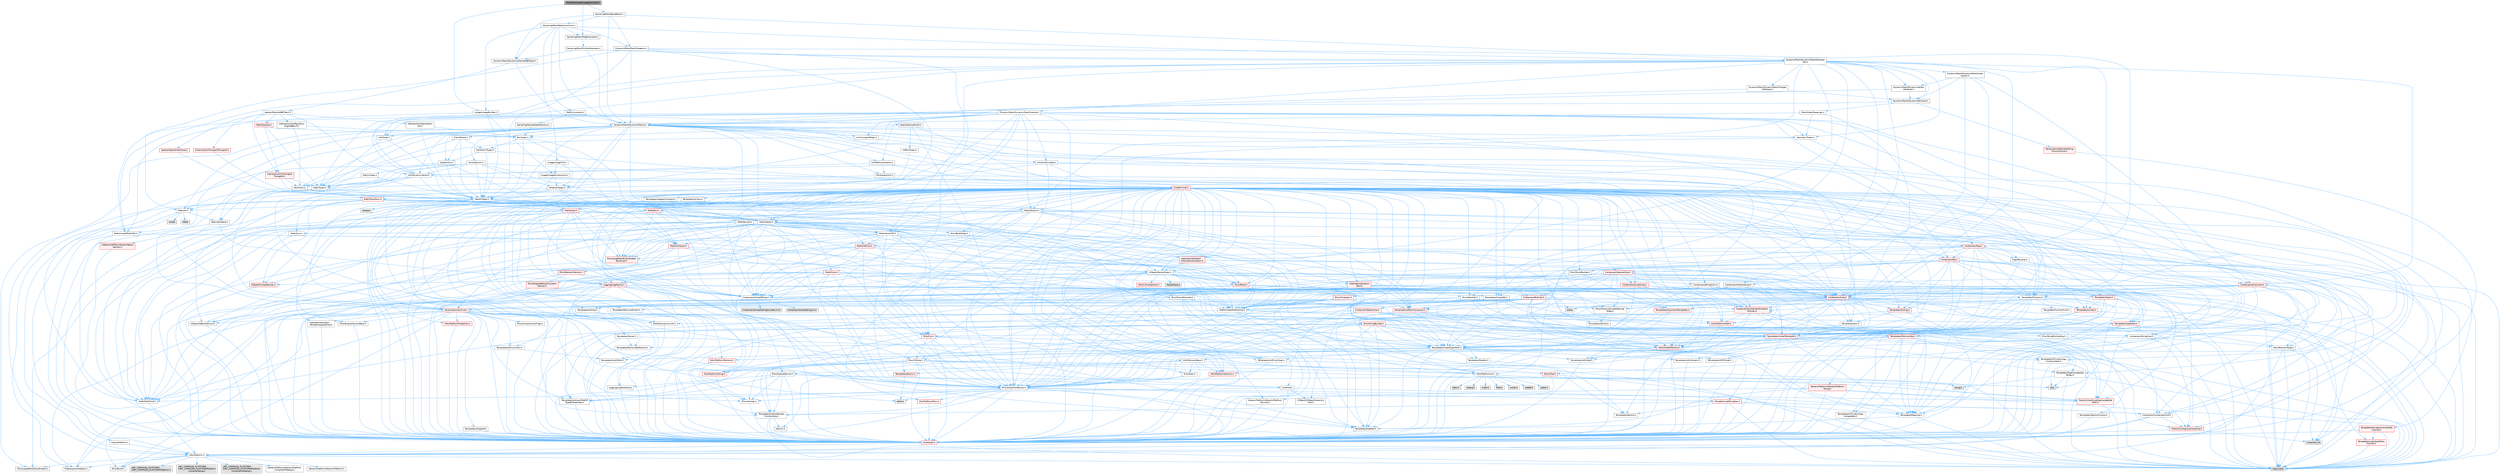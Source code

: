 digraph "MeshResampleImageEvaluator.h"
{
 // INTERACTIVE_SVG=YES
 // LATEX_PDF_SIZE
  bgcolor="transparent";
  edge [fontname=Helvetica,fontsize=10,labelfontname=Helvetica,labelfontsize=10];
  node [fontname=Helvetica,fontsize=10,shape=box,height=0.2,width=0.4];
  Node1 [id="Node000001",label="MeshResampleImageEvaluator.h",height=0.2,width=0.4,color="gray40", fillcolor="grey60", style="filled", fontcolor="black",tooltip=" "];
  Node1 -> Node2 [id="edge1_Node000001_Node000002",color="steelblue1",style="solid",tooltip=" "];
  Node2 [id="Node000002",label="Sampling/MeshMapEvaluator.h",height=0.2,width=0.4,color="grey40", fillcolor="white", style="filled",URL="$d1/d1f/MeshMapEvaluator_8h.html",tooltip=" "];
  Node2 -> Node3 [id="edge2_Node000002_Node000003",color="steelblue1",style="solid",tooltip=" "];
  Node3 [id="Node000003",label="Sampling/MeshSurfaceSampler.h",height=0.2,width=0.4,color="grey40", fillcolor="white", style="filled",URL="$de/d0c/MeshSurfaceSampler_8h.html",tooltip=" "];
  Node3 -> Node4 [id="edge3_Node000003_Node000004",color="steelblue1",style="solid",tooltip=" "];
  Node4 [id="Node000004",label="DynamicMesh/DynamicMesh3.h",height=0.2,width=0.4,color="grey40", fillcolor="white", style="filled",URL="$d5/d34/DynamicMesh3_8h.html",tooltip=" "];
  Node4 -> Node5 [id="edge4_Node000004_Node000005",color="steelblue1",style="solid",tooltip=" "];
  Node5 [id="Node000005",label="BoxTypes.h",height=0.2,width=0.4,color="grey40", fillcolor="white", style="filled",URL="$d2/da2/BoxTypes_8h.html",tooltip=" "];
  Node5 -> Node6 [id="edge5_Node000005_Node000006",color="steelblue1",style="solid",tooltip=" "];
  Node6 [id="Node000006",label="Math/Box.h",height=0.2,width=0.4,color="red", fillcolor="#FFF0F0", style="filled",URL="$de/d0f/Box_8h.html",tooltip=" "];
  Node6 -> Node7 [id="edge6_Node000006_Node000007",color="steelblue1",style="solid",tooltip=" "];
  Node7 [id="Node000007",label="CoreTypes.h",height=0.2,width=0.4,color="red", fillcolor="#FFF0F0", style="filled",URL="$dc/dec/CoreTypes_8h.html",tooltip=" "];
  Node7 -> Node8 [id="edge7_Node000007_Node000008",color="steelblue1",style="solid",tooltip=" "];
  Node8 [id="Node000008",label="HAL/Platform.h",height=0.2,width=0.4,color="grey40", fillcolor="white", style="filled",URL="$d9/dd0/Platform_8h.html",tooltip=" "];
  Node8 -> Node9 [id="edge8_Node000008_Node000009",color="steelblue1",style="solid",tooltip=" "];
  Node9 [id="Node000009",label="Misc/Build.h",height=0.2,width=0.4,color="grey40", fillcolor="white", style="filled",URL="$d3/dbb/Build_8h.html",tooltip=" "];
  Node8 -> Node10 [id="edge9_Node000008_Node000010",color="steelblue1",style="solid",tooltip=" "];
  Node10 [id="Node000010",label="Misc/LargeWorldCoordinates.h",height=0.2,width=0.4,color="grey40", fillcolor="white", style="filled",URL="$d2/dcb/LargeWorldCoordinates_8h.html",tooltip=" "];
  Node8 -> Node11 [id="edge10_Node000008_Node000011",color="steelblue1",style="solid",tooltip=" "];
  Node11 [id="Node000011",label="type_traits",height=0.2,width=0.4,color="grey60", fillcolor="#E0E0E0", style="filled",tooltip=" "];
  Node8 -> Node12 [id="edge11_Node000008_Node000012",color="steelblue1",style="solid",tooltip=" "];
  Node12 [id="Node000012",label="PreprocessorHelpers.h",height=0.2,width=0.4,color="grey40", fillcolor="white", style="filled",URL="$db/ddb/PreprocessorHelpers_8h.html",tooltip=" "];
  Node8 -> Node13 [id="edge12_Node000008_Node000013",color="steelblue1",style="solid",tooltip=" "];
  Node13 [id="Node000013",label="UBT_COMPILED_PLATFORM\l/UBT_COMPILED_PLATFORMPlatform\lCompilerPreSetup.h",height=0.2,width=0.4,color="grey60", fillcolor="#E0E0E0", style="filled",tooltip=" "];
  Node8 -> Node14 [id="edge13_Node000008_Node000014",color="steelblue1",style="solid",tooltip=" "];
  Node14 [id="Node000014",label="GenericPlatform/GenericPlatform\lCompilerPreSetup.h",height=0.2,width=0.4,color="grey40", fillcolor="white", style="filled",URL="$d9/dc8/GenericPlatformCompilerPreSetup_8h.html",tooltip=" "];
  Node8 -> Node15 [id="edge14_Node000008_Node000015",color="steelblue1",style="solid",tooltip=" "];
  Node15 [id="Node000015",label="GenericPlatform/GenericPlatform.h",height=0.2,width=0.4,color="grey40", fillcolor="white", style="filled",URL="$d6/d84/GenericPlatform_8h.html",tooltip=" "];
  Node8 -> Node16 [id="edge15_Node000008_Node000016",color="steelblue1",style="solid",tooltip=" "];
  Node16 [id="Node000016",label="UBT_COMPILED_PLATFORM\l/UBT_COMPILED_PLATFORMPlatform.h",height=0.2,width=0.4,color="grey60", fillcolor="#E0E0E0", style="filled",tooltip=" "];
  Node8 -> Node17 [id="edge16_Node000008_Node000017",color="steelblue1",style="solid",tooltip=" "];
  Node17 [id="Node000017",label="UBT_COMPILED_PLATFORM\l/UBT_COMPILED_PLATFORMPlatform\lCompilerSetup.h",height=0.2,width=0.4,color="grey60", fillcolor="#E0E0E0", style="filled",tooltip=" "];
  Node6 -> Node21 [id="edge17_Node000006_Node000021",color="steelblue1",style="solid",tooltip=" "];
  Node21 [id="Node000021",label="Misc/AssertionMacros.h",height=0.2,width=0.4,color="grey40", fillcolor="white", style="filled",URL="$d0/dfa/AssertionMacros_8h.html",tooltip=" "];
  Node21 -> Node7 [id="edge18_Node000021_Node000007",color="steelblue1",style="solid",tooltip=" "];
  Node21 -> Node8 [id="edge19_Node000021_Node000008",color="steelblue1",style="solid",tooltip=" "];
  Node21 -> Node22 [id="edge20_Node000021_Node000022",color="steelblue1",style="solid",tooltip=" "];
  Node22 [id="Node000022",label="HAL/PlatformMisc.h",height=0.2,width=0.4,color="red", fillcolor="#FFF0F0", style="filled",URL="$d0/df5/PlatformMisc_8h.html",tooltip=" "];
  Node22 -> Node7 [id="edge21_Node000022_Node000007",color="steelblue1",style="solid",tooltip=" "];
  Node21 -> Node12 [id="edge22_Node000021_Node000012",color="steelblue1",style="solid",tooltip=" "];
  Node21 -> Node58 [id="edge23_Node000021_Node000058",color="steelblue1",style="solid",tooltip=" "];
  Node58 [id="Node000058",label="Templates/EnableIf.h",height=0.2,width=0.4,color="grey40", fillcolor="white", style="filled",URL="$d7/d60/EnableIf_8h.html",tooltip=" "];
  Node58 -> Node7 [id="edge24_Node000058_Node000007",color="steelblue1",style="solid",tooltip=" "];
  Node21 -> Node59 [id="edge25_Node000021_Node000059",color="steelblue1",style="solid",tooltip=" "];
  Node59 [id="Node000059",label="Templates/IsArrayOrRefOf\lTypeByPredicate.h",height=0.2,width=0.4,color="grey40", fillcolor="white", style="filled",URL="$d6/da1/IsArrayOrRefOfTypeByPredicate_8h.html",tooltip=" "];
  Node59 -> Node7 [id="edge26_Node000059_Node000007",color="steelblue1",style="solid",tooltip=" "];
  Node21 -> Node60 [id="edge27_Node000021_Node000060",color="steelblue1",style="solid",tooltip=" "];
  Node60 [id="Node000060",label="Templates/IsValidVariadic\lFunctionArg.h",height=0.2,width=0.4,color="grey40", fillcolor="white", style="filled",URL="$d0/dc8/IsValidVariadicFunctionArg_8h.html",tooltip=" "];
  Node60 -> Node7 [id="edge28_Node000060_Node000007",color="steelblue1",style="solid",tooltip=" "];
  Node60 -> Node61 [id="edge29_Node000060_Node000061",color="steelblue1",style="solid",tooltip=" "];
  Node61 [id="Node000061",label="IsEnum.h",height=0.2,width=0.4,color="grey40", fillcolor="white", style="filled",URL="$d4/de5/IsEnum_8h.html",tooltip=" "];
  Node60 -> Node11 [id="edge30_Node000060_Node000011",color="steelblue1",style="solid",tooltip=" "];
  Node21 -> Node62 [id="edge31_Node000021_Node000062",color="steelblue1",style="solid",tooltip=" "];
  Node62 [id="Node000062",label="Traits/IsCharEncodingCompatible\lWith.h",height=0.2,width=0.4,color="red", fillcolor="#FFF0F0", style="filled",URL="$df/dd1/IsCharEncodingCompatibleWith_8h.html",tooltip=" "];
  Node62 -> Node11 [id="edge32_Node000062_Node000011",color="steelblue1",style="solid",tooltip=" "];
  Node21 -> Node64 [id="edge33_Node000021_Node000064",color="steelblue1",style="solid",tooltip=" "];
  Node64 [id="Node000064",label="Misc/VarArgs.h",height=0.2,width=0.4,color="grey40", fillcolor="white", style="filled",URL="$d5/d6f/VarArgs_8h.html",tooltip=" "];
  Node64 -> Node7 [id="edge34_Node000064_Node000007",color="steelblue1",style="solid",tooltip=" "];
  Node21 -> Node65 [id="edge35_Node000021_Node000065",color="steelblue1",style="solid",tooltip=" "];
  Node65 [id="Node000065",label="String/FormatStringSan.h",height=0.2,width=0.4,color="red", fillcolor="#FFF0F0", style="filled",URL="$d3/d8b/FormatStringSan_8h.html",tooltip=" "];
  Node65 -> Node11 [id="edge36_Node000065_Node000011",color="steelblue1",style="solid",tooltip=" "];
  Node65 -> Node7 [id="edge37_Node000065_Node000007",color="steelblue1",style="solid",tooltip=" "];
  Node65 -> Node66 [id="edge38_Node000065_Node000066",color="steelblue1",style="solid",tooltip=" "];
  Node66 [id="Node000066",label="Templates/Requires.h",height=0.2,width=0.4,color="grey40", fillcolor="white", style="filled",URL="$dc/d96/Requires_8h.html",tooltip=" "];
  Node66 -> Node58 [id="edge39_Node000066_Node000058",color="steelblue1",style="solid",tooltip=" "];
  Node66 -> Node11 [id="edge40_Node000066_Node000011",color="steelblue1",style="solid",tooltip=" "];
  Node65 -> Node67 [id="edge41_Node000065_Node000067",color="steelblue1",style="solid",tooltip=" "];
  Node67 [id="Node000067",label="Templates/Identity.h",height=0.2,width=0.4,color="grey40", fillcolor="white", style="filled",URL="$d0/dd5/Identity_8h.html",tooltip=" "];
  Node65 -> Node60 [id="edge42_Node000065_Node000060",color="steelblue1",style="solid",tooltip=" "];
  Node65 -> Node30 [id="edge43_Node000065_Node000030",color="steelblue1",style="solid",tooltip=" "];
  Node30 [id="Node000030",label="Containers/ContainersFwd.h",height=0.2,width=0.4,color="grey40", fillcolor="white", style="filled",URL="$d4/d0a/ContainersFwd_8h.html",tooltip=" "];
  Node30 -> Node8 [id="edge44_Node000030_Node000008",color="steelblue1",style="solid",tooltip=" "];
  Node30 -> Node7 [id="edge45_Node000030_Node000007",color="steelblue1",style="solid",tooltip=" "];
  Node30 -> Node27 [id="edge46_Node000030_Node000027",color="steelblue1",style="solid",tooltip=" "];
  Node27 [id="Node000027",label="Traits/IsContiguousContainer.h",height=0.2,width=0.4,color="red", fillcolor="#FFF0F0", style="filled",URL="$d5/d3c/IsContiguousContainer_8h.html",tooltip=" "];
  Node27 -> Node7 [id="edge47_Node000027_Node000007",color="steelblue1",style="solid",tooltip=" "];
  Node27 -> Node26 [id="edge48_Node000027_Node000026",color="steelblue1",style="solid",tooltip=" "];
  Node26 [id="Node000026",label="initializer_list",height=0.2,width=0.4,color="grey60", fillcolor="#E0E0E0", style="filled",tooltip=" "];
  Node21 -> Node71 [id="edge49_Node000021_Node000071",color="steelblue1",style="solid",tooltip=" "];
  Node71 [id="Node000071",label="atomic",height=0.2,width=0.4,color="grey60", fillcolor="#E0E0E0", style="filled",tooltip=" "];
  Node6 -> Node31 [id="edge50_Node000006_Node000031",color="steelblue1",style="solid",tooltip=" "];
  Node31 [id="Node000031",label="Math/MathFwd.h",height=0.2,width=0.4,color="grey40", fillcolor="white", style="filled",URL="$d2/d10/MathFwd_8h.html",tooltip=" "];
  Node31 -> Node8 [id="edge51_Node000031_Node000008",color="steelblue1",style="solid",tooltip=" "];
  Node6 -> Node72 [id="edge52_Node000006_Node000072",color="steelblue1",style="solid",tooltip=" "];
  Node72 [id="Node000072",label="Math/UnrealMathUtility.h",height=0.2,width=0.4,color="grey40", fillcolor="white", style="filled",URL="$db/db8/UnrealMathUtility_8h.html",tooltip=" "];
  Node72 -> Node7 [id="edge53_Node000072_Node000007",color="steelblue1",style="solid",tooltip=" "];
  Node72 -> Node21 [id="edge54_Node000072_Node000021",color="steelblue1",style="solid",tooltip=" "];
  Node72 -> Node73 [id="edge55_Node000072_Node000073",color="steelblue1",style="solid",tooltip=" "];
  Node73 [id="Node000073",label="HAL/PlatformMath.h",height=0.2,width=0.4,color="red", fillcolor="#FFF0F0", style="filled",URL="$dc/d53/PlatformMath_8h.html",tooltip=" "];
  Node73 -> Node7 [id="edge56_Node000073_Node000007",color="steelblue1",style="solid",tooltip=" "];
  Node72 -> Node31 [id="edge57_Node000072_Node000031",color="steelblue1",style="solid",tooltip=" "];
  Node72 -> Node67 [id="edge58_Node000072_Node000067",color="steelblue1",style="solid",tooltip=" "];
  Node72 -> Node66 [id="edge59_Node000072_Node000066",color="steelblue1",style="solid",tooltip=" "];
  Node6 -> Node92 [id="edge60_Node000006_Node000092",color="steelblue1",style="solid",tooltip=" "];
  Node92 [id="Node000092",label="Containers/UnrealString.h",height=0.2,width=0.4,color="grey40", fillcolor="white", style="filled",URL="$d5/dba/UnrealString_8h.html",tooltip=" "];
  Node92 -> Node93 [id="edge61_Node000092_Node000093",color="steelblue1",style="solid",tooltip=" "];
  Node93 [id="Node000093",label="Containers/UnrealStringIncludes.h.inl",height=0.2,width=0.4,color="grey60", fillcolor="#E0E0E0", style="filled",tooltip=" "];
  Node92 -> Node94 [id="edge62_Node000092_Node000094",color="steelblue1",style="solid",tooltip=" "];
  Node94 [id="Node000094",label="Containers/UnrealString.h.inl",height=0.2,width=0.4,color="grey60", fillcolor="#E0E0E0", style="filled",tooltip=" "];
  Node92 -> Node95 [id="edge63_Node000092_Node000095",color="steelblue1",style="solid",tooltip=" "];
  Node95 [id="Node000095",label="Misc/StringFormatArg.h",height=0.2,width=0.4,color="grey40", fillcolor="white", style="filled",URL="$d2/d16/StringFormatArg_8h.html",tooltip=" "];
  Node95 -> Node30 [id="edge64_Node000095_Node000030",color="steelblue1",style="solid",tooltip=" "];
  Node6 -> Node96 [id="edge65_Node000006_Node000096",color="steelblue1",style="solid",tooltip=" "];
  Node96 [id="Node000096",label="Math/Vector.h",height=0.2,width=0.4,color="grey40", fillcolor="white", style="filled",URL="$d6/dbe/Vector_8h.html",tooltip=" "];
  Node96 -> Node7 [id="edge66_Node000096_Node000007",color="steelblue1",style="solid",tooltip=" "];
  Node96 -> Node21 [id="edge67_Node000096_Node000021",color="steelblue1",style="solid",tooltip=" "];
  Node96 -> Node31 [id="edge68_Node000096_Node000031",color="steelblue1",style="solid",tooltip=" "];
  Node96 -> Node44 [id="edge69_Node000096_Node000044",color="steelblue1",style="solid",tooltip=" "];
  Node44 [id="Node000044",label="Math/NumericLimits.h",height=0.2,width=0.4,color="grey40", fillcolor="white", style="filled",URL="$df/d1b/NumericLimits_8h.html",tooltip=" "];
  Node44 -> Node7 [id="edge70_Node000044_Node000007",color="steelblue1",style="solid",tooltip=" "];
  Node96 -> Node97 [id="edge71_Node000096_Node000097",color="steelblue1",style="solid",tooltip=" "];
  Node97 [id="Node000097",label="Misc/Crc.h",height=0.2,width=0.4,color="red", fillcolor="#FFF0F0", style="filled",URL="$d4/dd2/Crc_8h.html",tooltip=" "];
  Node97 -> Node7 [id="edge72_Node000097_Node000007",color="steelblue1",style="solid",tooltip=" "];
  Node97 -> Node98 [id="edge73_Node000097_Node000098",color="steelblue1",style="solid",tooltip=" "];
  Node98 [id="Node000098",label="HAL/PlatformString.h",height=0.2,width=0.4,color="red", fillcolor="#FFF0F0", style="filled",URL="$db/db5/PlatformString_8h.html",tooltip=" "];
  Node98 -> Node7 [id="edge74_Node000098_Node000007",color="steelblue1",style="solid",tooltip=" "];
  Node97 -> Node21 [id="edge75_Node000097_Node000021",color="steelblue1",style="solid",tooltip=" "];
  Node97 -> Node100 [id="edge76_Node000097_Node000100",color="steelblue1",style="solid",tooltip=" "];
  Node100 [id="Node000100",label="Misc/CString.h",height=0.2,width=0.4,color="grey40", fillcolor="white", style="filled",URL="$d2/d49/CString_8h.html",tooltip=" "];
  Node100 -> Node7 [id="edge77_Node000100_Node000007",color="steelblue1",style="solid",tooltip=" "];
  Node100 -> Node34 [id="edge78_Node000100_Node000034",color="steelblue1",style="solid",tooltip=" "];
  Node34 [id="Node000034",label="HAL/PlatformCrt.h",height=0.2,width=0.4,color="grey40", fillcolor="white", style="filled",URL="$d8/d75/PlatformCrt_8h.html",tooltip=" "];
  Node34 -> Node35 [id="edge79_Node000034_Node000035",color="steelblue1",style="solid",tooltip=" "];
  Node35 [id="Node000035",label="new",height=0.2,width=0.4,color="grey60", fillcolor="#E0E0E0", style="filled",tooltip=" "];
  Node34 -> Node36 [id="edge80_Node000034_Node000036",color="steelblue1",style="solid",tooltip=" "];
  Node36 [id="Node000036",label="wchar.h",height=0.2,width=0.4,color="grey60", fillcolor="#E0E0E0", style="filled",tooltip=" "];
  Node34 -> Node37 [id="edge81_Node000034_Node000037",color="steelblue1",style="solid",tooltip=" "];
  Node37 [id="Node000037",label="stddef.h",height=0.2,width=0.4,color="grey60", fillcolor="#E0E0E0", style="filled",tooltip=" "];
  Node34 -> Node38 [id="edge82_Node000034_Node000038",color="steelblue1",style="solid",tooltip=" "];
  Node38 [id="Node000038",label="stdlib.h",height=0.2,width=0.4,color="grey60", fillcolor="#E0E0E0", style="filled",tooltip=" "];
  Node34 -> Node39 [id="edge83_Node000034_Node000039",color="steelblue1",style="solid",tooltip=" "];
  Node39 [id="Node000039",label="stdio.h",height=0.2,width=0.4,color="grey60", fillcolor="#E0E0E0", style="filled",tooltip=" "];
  Node34 -> Node40 [id="edge84_Node000034_Node000040",color="steelblue1",style="solid",tooltip=" "];
  Node40 [id="Node000040",label="stdarg.h",height=0.2,width=0.4,color="grey60", fillcolor="#E0E0E0", style="filled",tooltip=" "];
  Node34 -> Node41 [id="edge85_Node000034_Node000041",color="steelblue1",style="solid",tooltip=" "];
  Node41 [id="Node000041",label="math.h",height=0.2,width=0.4,color="grey60", fillcolor="#E0E0E0", style="filled",tooltip=" "];
  Node34 -> Node42 [id="edge86_Node000034_Node000042",color="steelblue1",style="solid",tooltip=" "];
  Node42 [id="Node000042",label="float.h",height=0.2,width=0.4,color="grey60", fillcolor="#E0E0E0", style="filled",tooltip=" "];
  Node34 -> Node43 [id="edge87_Node000034_Node000043",color="steelblue1",style="solid",tooltip=" "];
  Node43 [id="Node000043",label="string.h",height=0.2,width=0.4,color="grey60", fillcolor="#E0E0E0", style="filled",tooltip=" "];
  Node100 -> Node98 [id="edge88_Node000100_Node000098",color="steelblue1",style="solid",tooltip=" "];
  Node100 -> Node21 [id="edge89_Node000100_Node000021",color="steelblue1",style="solid",tooltip=" "];
  Node100 -> Node101 [id="edge90_Node000100_Node000101",color="steelblue1",style="solid",tooltip=" "];
  Node101 [id="Node000101",label="Misc/Char.h",height=0.2,width=0.4,color="red", fillcolor="#FFF0F0", style="filled",URL="$d0/d58/Char_8h.html",tooltip=" "];
  Node101 -> Node7 [id="edge91_Node000101_Node000007",color="steelblue1",style="solid",tooltip=" "];
  Node101 -> Node11 [id="edge92_Node000101_Node000011",color="steelblue1",style="solid",tooltip=" "];
  Node100 -> Node64 [id="edge93_Node000100_Node000064",color="steelblue1",style="solid",tooltip=" "];
  Node100 -> Node59 [id="edge94_Node000100_Node000059",color="steelblue1",style="solid",tooltip=" "];
  Node100 -> Node60 [id="edge95_Node000100_Node000060",color="steelblue1",style="solid",tooltip=" "];
  Node100 -> Node62 [id="edge96_Node000100_Node000062",color="steelblue1",style="solid",tooltip=" "];
  Node97 -> Node101 [id="edge97_Node000097_Node000101",color="steelblue1",style="solid",tooltip=" "];
  Node97 -> Node79 [id="edge98_Node000097_Node000079",color="steelblue1",style="solid",tooltip=" "];
  Node79 [id="Node000079",label="Templates/UnrealTypeTraits.h",height=0.2,width=0.4,color="grey40", fillcolor="white", style="filled",URL="$d2/d2d/UnrealTypeTraits_8h.html",tooltip=" "];
  Node79 -> Node7 [id="edge99_Node000079_Node000007",color="steelblue1",style="solid",tooltip=" "];
  Node79 -> Node80 [id="edge100_Node000079_Node000080",color="steelblue1",style="solid",tooltip=" "];
  Node80 [id="Node000080",label="Templates/IsPointer.h",height=0.2,width=0.4,color="grey40", fillcolor="white", style="filled",URL="$d7/d05/IsPointer_8h.html",tooltip=" "];
  Node80 -> Node7 [id="edge101_Node000080_Node000007",color="steelblue1",style="solid",tooltip=" "];
  Node79 -> Node21 [id="edge102_Node000079_Node000021",color="steelblue1",style="solid",tooltip=" "];
  Node79 -> Node75 [id="edge103_Node000079_Node000075",color="steelblue1",style="solid",tooltip=" "];
  Node75 [id="Node000075",label="Templates/AndOrNot.h",height=0.2,width=0.4,color="grey40", fillcolor="white", style="filled",URL="$db/d0a/AndOrNot_8h.html",tooltip=" "];
  Node75 -> Node7 [id="edge104_Node000075_Node000007",color="steelblue1",style="solid",tooltip=" "];
  Node79 -> Node58 [id="edge105_Node000079_Node000058",color="steelblue1",style="solid",tooltip=" "];
  Node79 -> Node81 [id="edge106_Node000079_Node000081",color="steelblue1",style="solid",tooltip=" "];
  Node81 [id="Node000081",label="Templates/IsArithmetic.h",height=0.2,width=0.4,color="grey40", fillcolor="white", style="filled",URL="$d2/d5d/IsArithmetic_8h.html",tooltip=" "];
  Node81 -> Node7 [id="edge107_Node000081_Node000007",color="steelblue1",style="solid",tooltip=" "];
  Node79 -> Node61 [id="edge108_Node000079_Node000061",color="steelblue1",style="solid",tooltip=" "];
  Node79 -> Node82 [id="edge109_Node000079_Node000082",color="steelblue1",style="solid",tooltip=" "];
  Node82 [id="Node000082",label="Templates/Models.h",height=0.2,width=0.4,color="grey40", fillcolor="white", style="filled",URL="$d3/d0c/Models_8h.html",tooltip=" "];
  Node82 -> Node67 [id="edge110_Node000082_Node000067",color="steelblue1",style="solid",tooltip=" "];
  Node79 -> Node83 [id="edge111_Node000079_Node000083",color="steelblue1",style="solid",tooltip=" "];
  Node83 [id="Node000083",label="Templates/IsPODType.h",height=0.2,width=0.4,color="grey40", fillcolor="white", style="filled",URL="$d7/db1/IsPODType_8h.html",tooltip=" "];
  Node83 -> Node7 [id="edge112_Node000083_Node000007",color="steelblue1",style="solid",tooltip=" "];
  Node79 -> Node84 [id="edge113_Node000079_Node000084",color="steelblue1",style="solid",tooltip=" "];
  Node84 [id="Node000084",label="Templates/IsUECoreType.h",height=0.2,width=0.4,color="grey40", fillcolor="white", style="filled",URL="$d1/db8/IsUECoreType_8h.html",tooltip=" "];
  Node84 -> Node7 [id="edge114_Node000084_Node000007",color="steelblue1",style="solid",tooltip=" "];
  Node84 -> Node11 [id="edge115_Node000084_Node000011",color="steelblue1",style="solid",tooltip=" "];
  Node79 -> Node85 [id="edge116_Node000079_Node000085",color="steelblue1",style="solid",tooltip=" "];
  Node85 [id="Node000085",label="Templates/IsTriviallyCopy\lConstructible.h",height=0.2,width=0.4,color="grey40", fillcolor="white", style="filled",URL="$d3/d78/IsTriviallyCopyConstructible_8h.html",tooltip=" "];
  Node85 -> Node7 [id="edge117_Node000085_Node000007",color="steelblue1",style="solid",tooltip=" "];
  Node85 -> Node11 [id="edge118_Node000085_Node000011",color="steelblue1",style="solid",tooltip=" "];
  Node96 -> Node72 [id="edge119_Node000096_Node000072",color="steelblue1",style="solid",tooltip=" "];
  Node96 -> Node92 [id="edge120_Node000096_Node000092",color="steelblue1",style="solid",tooltip=" "];
  Node96 -> Node105 [id="edge121_Node000096_Node000105",color="steelblue1",style="solid",tooltip=" "];
  Node105 [id="Node000105",label="Misc/Parse.h",height=0.2,width=0.4,color="red", fillcolor="#FFF0F0", style="filled",URL="$dc/d71/Parse_8h.html",tooltip=" "];
  Node105 -> Node24 [id="edge122_Node000105_Node000024",color="steelblue1",style="solid",tooltip=" "];
  Node24 [id="Node000024",label="Containers/StringFwd.h",height=0.2,width=0.4,color="grey40", fillcolor="white", style="filled",URL="$df/d37/StringFwd_8h.html",tooltip=" "];
  Node24 -> Node7 [id="edge123_Node000024_Node000007",color="steelblue1",style="solid",tooltip=" "];
  Node24 -> Node25 [id="edge124_Node000024_Node000025",color="steelblue1",style="solid",tooltip=" "];
  Node25 [id="Node000025",label="Traits/ElementType.h",height=0.2,width=0.4,color="grey40", fillcolor="white", style="filled",URL="$d5/d4f/ElementType_8h.html",tooltip=" "];
  Node25 -> Node8 [id="edge125_Node000025_Node000008",color="steelblue1",style="solid",tooltip=" "];
  Node25 -> Node26 [id="edge126_Node000025_Node000026",color="steelblue1",style="solid",tooltip=" "];
  Node25 -> Node11 [id="edge127_Node000025_Node000011",color="steelblue1",style="solid",tooltip=" "];
  Node24 -> Node27 [id="edge128_Node000024_Node000027",color="steelblue1",style="solid",tooltip=" "];
  Node105 -> Node92 [id="edge129_Node000105_Node000092",color="steelblue1",style="solid",tooltip=" "];
  Node105 -> Node7 [id="edge130_Node000105_Node000007",color="steelblue1",style="solid",tooltip=" "];
  Node105 -> Node34 [id="edge131_Node000105_Node000034",color="steelblue1",style="solid",tooltip=" "];
  Node105 -> Node9 [id="edge132_Node000105_Node000009",color="steelblue1",style="solid",tooltip=" "];
  Node105 -> Node106 [id="edge133_Node000105_Node000106",color="steelblue1",style="solid",tooltip=" "];
  Node106 [id="Node000106",label="Templates/Function.h",height=0.2,width=0.4,color="grey40", fillcolor="white", style="filled",URL="$df/df5/Function_8h.html",tooltip=" "];
  Node106 -> Node7 [id="edge134_Node000106_Node000007",color="steelblue1",style="solid",tooltip=" "];
  Node106 -> Node21 [id="edge135_Node000106_Node000021",color="steelblue1",style="solid",tooltip=" "];
  Node106 -> Node107 [id="edge136_Node000106_Node000107",color="steelblue1",style="solid",tooltip=" "];
  Node107 [id="Node000107",label="Misc/IntrusiveUnsetOptional\lState.h",height=0.2,width=0.4,color="grey40", fillcolor="white", style="filled",URL="$d2/d0a/IntrusiveUnsetOptionalState_8h.html",tooltip=" "];
  Node107 -> Node108 [id="edge137_Node000107_Node000108",color="steelblue1",style="solid",tooltip=" "];
  Node108 [id="Node000108",label="Misc/OptionalFwd.h",height=0.2,width=0.4,color="grey40", fillcolor="white", style="filled",URL="$dc/d50/OptionalFwd_8h.html",tooltip=" "];
  Node106 -> Node109 [id="edge138_Node000106_Node000109",color="steelblue1",style="solid",tooltip=" "];
  Node109 [id="Node000109",label="HAL/UnrealMemory.h",height=0.2,width=0.4,color="red", fillcolor="#FFF0F0", style="filled",URL="$d9/d96/UnrealMemory_8h.html",tooltip=" "];
  Node109 -> Node7 [id="edge139_Node000109_Node000007",color="steelblue1",style="solid",tooltip=" "];
  Node109 -> Node111 [id="edge140_Node000109_Node000111",color="steelblue1",style="solid",tooltip=" "];
  Node111 [id="Node000111",label="HAL/MemoryBase.h",height=0.2,width=0.4,color="grey40", fillcolor="white", style="filled",URL="$d6/d9f/MemoryBase_8h.html",tooltip=" "];
  Node111 -> Node7 [id="edge141_Node000111_Node000007",color="steelblue1",style="solid",tooltip=" "];
  Node111 -> Node51 [id="edge142_Node000111_Node000051",color="steelblue1",style="solid",tooltip=" "];
  Node51 [id="Node000051",label="HAL/PlatformAtomics.h",height=0.2,width=0.4,color="red", fillcolor="#FFF0F0", style="filled",URL="$d3/d36/PlatformAtomics_8h.html",tooltip=" "];
  Node51 -> Node7 [id="edge143_Node000051_Node000007",color="steelblue1",style="solid",tooltip=" "];
  Node111 -> Node34 [id="edge144_Node000111_Node000034",color="steelblue1",style="solid",tooltip=" "];
  Node111 -> Node112 [id="edge145_Node000111_Node000112",color="steelblue1",style="solid",tooltip=" "];
  Node112 [id="Node000112",label="Misc/Exec.h",height=0.2,width=0.4,color="grey40", fillcolor="white", style="filled",URL="$de/ddb/Exec_8h.html",tooltip=" "];
  Node112 -> Node7 [id="edge146_Node000112_Node000007",color="steelblue1",style="solid",tooltip=" "];
  Node112 -> Node21 [id="edge147_Node000112_Node000021",color="steelblue1",style="solid",tooltip=" "];
  Node111 -> Node113 [id="edge148_Node000111_Node000113",color="steelblue1",style="solid",tooltip=" "];
  Node113 [id="Node000113",label="Misc/OutputDevice.h",height=0.2,width=0.4,color="grey40", fillcolor="white", style="filled",URL="$d7/d32/OutputDevice_8h.html",tooltip=" "];
  Node113 -> Node29 [id="edge149_Node000113_Node000029",color="steelblue1",style="solid",tooltip=" "];
  Node29 [id="Node000029",label="CoreFwd.h",height=0.2,width=0.4,color="grey40", fillcolor="white", style="filled",URL="$d1/d1e/CoreFwd_8h.html",tooltip=" "];
  Node29 -> Node7 [id="edge150_Node000029_Node000007",color="steelblue1",style="solid",tooltip=" "];
  Node29 -> Node30 [id="edge151_Node000029_Node000030",color="steelblue1",style="solid",tooltip=" "];
  Node29 -> Node31 [id="edge152_Node000029_Node000031",color="steelblue1",style="solid",tooltip=" "];
  Node29 -> Node32 [id="edge153_Node000029_Node000032",color="steelblue1",style="solid",tooltip=" "];
  Node32 [id="Node000032",label="UObject/UObjectHierarchy\lFwd.h",height=0.2,width=0.4,color="grey40", fillcolor="white", style="filled",URL="$d3/d13/UObjectHierarchyFwd_8h.html",tooltip=" "];
  Node113 -> Node7 [id="edge154_Node000113_Node000007",color="steelblue1",style="solid",tooltip=" "];
  Node113 -> Node114 [id="edge155_Node000113_Node000114",color="steelblue1",style="solid",tooltip=" "];
  Node114 [id="Node000114",label="Logging/LogVerbosity.h",height=0.2,width=0.4,color="grey40", fillcolor="white", style="filled",URL="$d2/d8f/LogVerbosity_8h.html",tooltip=" "];
  Node114 -> Node7 [id="edge156_Node000114_Node000007",color="steelblue1",style="solid",tooltip=" "];
  Node113 -> Node64 [id="edge157_Node000113_Node000064",color="steelblue1",style="solid",tooltip=" "];
  Node113 -> Node59 [id="edge158_Node000113_Node000059",color="steelblue1",style="solid",tooltip=" "];
  Node113 -> Node60 [id="edge159_Node000113_Node000060",color="steelblue1",style="solid",tooltip=" "];
  Node113 -> Node62 [id="edge160_Node000113_Node000062",color="steelblue1",style="solid",tooltip=" "];
  Node111 -> Node115 [id="edge161_Node000111_Node000115",color="steelblue1",style="solid",tooltip=" "];
  Node115 [id="Node000115",label="Templates/Atomic.h",height=0.2,width=0.4,color="red", fillcolor="#FFF0F0", style="filled",URL="$d3/d91/Atomic_8h.html",tooltip=" "];
  Node115 -> Node71 [id="edge162_Node000115_Node000071",color="steelblue1",style="solid",tooltip=" "];
  Node109 -> Node120 [id="edge163_Node000109_Node000120",color="steelblue1",style="solid",tooltip=" "];
  Node120 [id="Node000120",label="HAL/PlatformMemory.h",height=0.2,width=0.4,color="red", fillcolor="#FFF0F0", style="filled",URL="$de/d68/PlatformMemory_8h.html",tooltip=" "];
  Node120 -> Node7 [id="edge164_Node000120_Node000007",color="steelblue1",style="solid",tooltip=" "];
  Node109 -> Node80 [id="edge165_Node000109_Node000080",color="steelblue1",style="solid",tooltip=" "];
  Node106 -> Node123 [id="edge166_Node000106_Node000123",color="steelblue1",style="solid",tooltip=" "];
  Node123 [id="Node000123",label="Templates/FunctionFwd.h",height=0.2,width=0.4,color="grey40", fillcolor="white", style="filled",URL="$d6/d54/FunctionFwd_8h.html",tooltip=" "];
  Node106 -> Node79 [id="edge167_Node000106_Node000079",color="steelblue1",style="solid",tooltip=" "];
  Node106 -> Node124 [id="edge168_Node000106_Node000124",color="steelblue1",style="solid",tooltip=" "];
  Node124 [id="Node000124",label="Templates/Invoke.h",height=0.2,width=0.4,color="red", fillcolor="#FFF0F0", style="filled",URL="$d7/deb/Invoke_8h.html",tooltip=" "];
  Node124 -> Node7 [id="edge169_Node000124_Node000007",color="steelblue1",style="solid",tooltip=" "];
  Node124 -> Node126 [id="edge170_Node000124_Node000126",color="steelblue1",style="solid",tooltip=" "];
  Node126 [id="Node000126",label="Templates/UnrealTemplate.h",height=0.2,width=0.4,color="red", fillcolor="#FFF0F0", style="filled",URL="$d4/d24/UnrealTemplate_8h.html",tooltip=" "];
  Node126 -> Node7 [id="edge171_Node000126_Node000007",color="steelblue1",style="solid",tooltip=" "];
  Node126 -> Node80 [id="edge172_Node000126_Node000080",color="steelblue1",style="solid",tooltip=" "];
  Node126 -> Node109 [id="edge173_Node000126_Node000109",color="steelblue1",style="solid",tooltip=" "];
  Node126 -> Node79 [id="edge174_Node000126_Node000079",color="steelblue1",style="solid",tooltip=" "];
  Node126 -> Node77 [id="edge175_Node000126_Node000077",color="steelblue1",style="solid",tooltip=" "];
  Node77 [id="Node000077",label="Templates/RemoveReference.h",height=0.2,width=0.4,color="grey40", fillcolor="white", style="filled",URL="$da/dbe/RemoveReference_8h.html",tooltip=" "];
  Node77 -> Node7 [id="edge176_Node000077_Node000007",color="steelblue1",style="solid",tooltip=" "];
  Node126 -> Node66 [id="edge177_Node000126_Node000066",color="steelblue1",style="solid",tooltip=" "];
  Node126 -> Node89 [id="edge178_Node000126_Node000089",color="steelblue1",style="solid",tooltip=" "];
  Node89 [id="Node000089",label="Templates/TypeCompatible\lBytes.h",height=0.2,width=0.4,color="grey40", fillcolor="white", style="filled",URL="$df/d0a/TypeCompatibleBytes_8h.html",tooltip=" "];
  Node89 -> Node7 [id="edge179_Node000089_Node000007",color="steelblue1",style="solid",tooltip=" "];
  Node89 -> Node43 [id="edge180_Node000089_Node000043",color="steelblue1",style="solid",tooltip=" "];
  Node89 -> Node35 [id="edge181_Node000089_Node000035",color="steelblue1",style="solid",tooltip=" "];
  Node89 -> Node11 [id="edge182_Node000089_Node000011",color="steelblue1",style="solid",tooltip=" "];
  Node126 -> Node67 [id="edge183_Node000126_Node000067",color="steelblue1",style="solid",tooltip=" "];
  Node126 -> Node27 [id="edge184_Node000126_Node000027",color="steelblue1",style="solid",tooltip=" "];
  Node126 -> Node11 [id="edge185_Node000126_Node000011",color="steelblue1",style="solid",tooltip=" "];
  Node124 -> Node11 [id="edge186_Node000124_Node000011",color="steelblue1",style="solid",tooltip=" "];
  Node106 -> Node126 [id="edge187_Node000106_Node000126",color="steelblue1",style="solid",tooltip=" "];
  Node106 -> Node66 [id="edge188_Node000106_Node000066",color="steelblue1",style="solid",tooltip=" "];
  Node106 -> Node72 [id="edge189_Node000106_Node000072",color="steelblue1",style="solid",tooltip=" "];
  Node106 -> Node35 [id="edge190_Node000106_Node000035",color="steelblue1",style="solid",tooltip=" "];
  Node106 -> Node11 [id="edge191_Node000106_Node000011",color="steelblue1",style="solid",tooltip=" "];
  Node96 -> Node130 [id="edge192_Node000096_Node000130",color="steelblue1",style="solid",tooltip=" "];
  Node130 [id="Node000130",label="Misc/LargeWorldCoordinates\lSerializer.h",height=0.2,width=0.4,color="red", fillcolor="#FFF0F0", style="filled",URL="$d7/df9/LargeWorldCoordinatesSerializer_8h.html",tooltip=" "];
  Node130 -> Node131 [id="edge193_Node000130_Node000131",color="steelblue1",style="solid",tooltip=" "];
  Node131 [id="Node000131",label="UObject/NameTypes.h",height=0.2,width=0.4,color="grey40", fillcolor="white", style="filled",URL="$d6/d35/NameTypes_8h.html",tooltip=" "];
  Node131 -> Node7 [id="edge194_Node000131_Node000007",color="steelblue1",style="solid",tooltip=" "];
  Node131 -> Node21 [id="edge195_Node000131_Node000021",color="steelblue1",style="solid",tooltip=" "];
  Node131 -> Node109 [id="edge196_Node000131_Node000109",color="steelblue1",style="solid",tooltip=" "];
  Node131 -> Node79 [id="edge197_Node000131_Node000079",color="steelblue1",style="solid",tooltip=" "];
  Node131 -> Node126 [id="edge198_Node000131_Node000126",color="steelblue1",style="solid",tooltip=" "];
  Node131 -> Node92 [id="edge199_Node000131_Node000092",color="steelblue1",style="solid",tooltip=" "];
  Node131 -> Node132 [id="edge200_Node000131_Node000132",color="steelblue1",style="solid",tooltip=" "];
  Node132 [id="Node000132",label="HAL/CriticalSection.h",height=0.2,width=0.4,color="red", fillcolor="#FFF0F0", style="filled",URL="$d6/d90/CriticalSection_8h.html",tooltip=" "];
  Node131 -> Node135 [id="edge201_Node000131_Node000135",color="steelblue1",style="solid",tooltip=" "];
  Node135 [id="Node000135",label="Containers/StringConv.h",height=0.2,width=0.4,color="grey40", fillcolor="white", style="filled",URL="$d3/ddf/StringConv_8h.html",tooltip=" "];
  Node135 -> Node7 [id="edge202_Node000135_Node000007",color="steelblue1",style="solid",tooltip=" "];
  Node135 -> Node21 [id="edge203_Node000135_Node000021",color="steelblue1",style="solid",tooltip=" "];
  Node135 -> Node136 [id="edge204_Node000135_Node000136",color="steelblue1",style="solid",tooltip=" "];
  Node136 [id="Node000136",label="Containers/ContainerAllocation\lPolicies.h",height=0.2,width=0.4,color="red", fillcolor="#FFF0F0", style="filled",URL="$d7/dff/ContainerAllocationPolicies_8h.html",tooltip=" "];
  Node136 -> Node7 [id="edge205_Node000136_Node000007",color="steelblue1",style="solid",tooltip=" "];
  Node136 -> Node136 [id="edge206_Node000136_Node000136",color="steelblue1",style="solid",tooltip=" "];
  Node136 -> Node73 [id="edge207_Node000136_Node000073",color="steelblue1",style="solid",tooltip=" "];
  Node136 -> Node109 [id="edge208_Node000136_Node000109",color="steelblue1",style="solid",tooltip=" "];
  Node136 -> Node44 [id="edge209_Node000136_Node000044",color="steelblue1",style="solid",tooltip=" "];
  Node136 -> Node21 [id="edge210_Node000136_Node000021",color="steelblue1",style="solid",tooltip=" "];
  Node136 -> Node139 [id="edge211_Node000136_Node000139",color="steelblue1",style="solid",tooltip=" "];
  Node139 [id="Node000139",label="Templates/MemoryOps.h",height=0.2,width=0.4,color="red", fillcolor="#FFF0F0", style="filled",URL="$db/dea/MemoryOps_8h.html",tooltip=" "];
  Node139 -> Node7 [id="edge212_Node000139_Node000007",color="steelblue1",style="solid",tooltip=" "];
  Node139 -> Node109 [id="edge213_Node000139_Node000109",color="steelblue1",style="solid",tooltip=" "];
  Node139 -> Node119 [id="edge214_Node000139_Node000119",color="steelblue1",style="solid",tooltip=" "];
  Node119 [id="Node000119",label="Templates/IsTriviallyCopy\lAssignable.h",height=0.2,width=0.4,color="grey40", fillcolor="white", style="filled",URL="$d2/df2/IsTriviallyCopyAssignable_8h.html",tooltip=" "];
  Node119 -> Node7 [id="edge215_Node000119_Node000007",color="steelblue1",style="solid",tooltip=" "];
  Node119 -> Node11 [id="edge216_Node000119_Node000011",color="steelblue1",style="solid",tooltip=" "];
  Node139 -> Node85 [id="edge217_Node000139_Node000085",color="steelblue1",style="solid",tooltip=" "];
  Node139 -> Node66 [id="edge218_Node000139_Node000066",color="steelblue1",style="solid",tooltip=" "];
  Node139 -> Node79 [id="edge219_Node000139_Node000079",color="steelblue1",style="solid",tooltip=" "];
  Node139 -> Node35 [id="edge220_Node000139_Node000035",color="steelblue1",style="solid",tooltip=" "];
  Node139 -> Node11 [id="edge221_Node000139_Node000011",color="steelblue1",style="solid",tooltip=" "];
  Node136 -> Node89 [id="edge222_Node000136_Node000089",color="steelblue1",style="solid",tooltip=" "];
  Node136 -> Node11 [id="edge223_Node000136_Node000011",color="steelblue1",style="solid",tooltip=" "];
  Node135 -> Node140 [id="edge224_Node000135_Node000140",color="steelblue1",style="solid",tooltip=" "];
  Node140 [id="Node000140",label="Containers/Array.h",height=0.2,width=0.4,color="red", fillcolor="#FFF0F0", style="filled",URL="$df/dd0/Array_8h.html",tooltip=" "];
  Node140 -> Node7 [id="edge225_Node000140_Node000007",color="steelblue1",style="solid",tooltip=" "];
  Node140 -> Node21 [id="edge226_Node000140_Node000021",color="steelblue1",style="solid",tooltip=" "];
  Node140 -> Node107 [id="edge227_Node000140_Node000107",color="steelblue1",style="solid",tooltip=" "];
  Node140 -> Node109 [id="edge228_Node000140_Node000109",color="steelblue1",style="solid",tooltip=" "];
  Node140 -> Node79 [id="edge229_Node000140_Node000079",color="steelblue1",style="solid",tooltip=" "];
  Node140 -> Node126 [id="edge230_Node000140_Node000126",color="steelblue1",style="solid",tooltip=" "];
  Node140 -> Node136 [id="edge231_Node000140_Node000136",color="steelblue1",style="solid",tooltip=" "];
  Node140 -> Node145 [id="edge232_Node000140_Node000145",color="steelblue1",style="solid",tooltip=" "];
  Node145 [id="Node000145",label="Serialization/Archive.h",height=0.2,width=0.4,color="red", fillcolor="#FFF0F0", style="filled",URL="$d7/d3b/Archive_8h.html",tooltip=" "];
  Node145 -> Node29 [id="edge233_Node000145_Node000029",color="steelblue1",style="solid",tooltip=" "];
  Node145 -> Node7 [id="edge234_Node000145_Node000007",color="steelblue1",style="solid",tooltip=" "];
  Node145 -> Node146 [id="edge235_Node000145_Node000146",color="steelblue1",style="solid",tooltip=" "];
  Node146 [id="Node000146",label="HAL/PlatformProperties.h",height=0.2,width=0.4,color="red", fillcolor="#FFF0F0", style="filled",URL="$d9/db0/PlatformProperties_8h.html",tooltip=" "];
  Node146 -> Node7 [id="edge236_Node000146_Node000007",color="steelblue1",style="solid",tooltip=" "];
  Node145 -> Node149 [id="edge237_Node000145_Node000149",color="steelblue1",style="solid",tooltip=" "];
  Node149 [id="Node000149",label="Internationalization\l/TextNamespaceFwd.h",height=0.2,width=0.4,color="grey40", fillcolor="white", style="filled",URL="$d8/d97/TextNamespaceFwd_8h.html",tooltip=" "];
  Node149 -> Node7 [id="edge238_Node000149_Node000007",color="steelblue1",style="solid",tooltip=" "];
  Node145 -> Node31 [id="edge239_Node000145_Node000031",color="steelblue1",style="solid",tooltip=" "];
  Node145 -> Node21 [id="edge240_Node000145_Node000021",color="steelblue1",style="solid",tooltip=" "];
  Node145 -> Node9 [id="edge241_Node000145_Node000009",color="steelblue1",style="solid",tooltip=" "];
  Node145 -> Node45 [id="edge242_Node000145_Node000045",color="steelblue1",style="solid",tooltip=" "];
  Node45 [id="Node000045",label="Misc/CompressionFlags.h",height=0.2,width=0.4,color="grey40", fillcolor="white", style="filled",URL="$d9/d76/CompressionFlags_8h.html",tooltip=" "];
  Node145 -> Node150 [id="edge243_Node000145_Node000150",color="steelblue1",style="solid",tooltip=" "];
  Node150 [id="Node000150",label="Misc/EngineVersionBase.h",height=0.2,width=0.4,color="grey40", fillcolor="white", style="filled",URL="$d5/d2b/EngineVersionBase_8h.html",tooltip=" "];
  Node150 -> Node7 [id="edge244_Node000150_Node000007",color="steelblue1",style="solid",tooltip=" "];
  Node145 -> Node64 [id="edge245_Node000145_Node000064",color="steelblue1",style="solid",tooltip=" "];
  Node145 -> Node58 [id="edge246_Node000145_Node000058",color="steelblue1",style="solid",tooltip=" "];
  Node145 -> Node59 [id="edge247_Node000145_Node000059",color="steelblue1",style="solid",tooltip=" "];
  Node145 -> Node153 [id="edge248_Node000145_Node000153",color="steelblue1",style="solid",tooltip=" "];
  Node153 [id="Node000153",label="Templates/IsEnumClass.h",height=0.2,width=0.4,color="grey40", fillcolor="white", style="filled",URL="$d7/d15/IsEnumClass_8h.html",tooltip=" "];
  Node153 -> Node7 [id="edge249_Node000153_Node000007",color="steelblue1",style="solid",tooltip=" "];
  Node153 -> Node75 [id="edge250_Node000153_Node000075",color="steelblue1",style="solid",tooltip=" "];
  Node145 -> Node87 [id="edge251_Node000145_Node000087",color="steelblue1",style="solid",tooltip=" "];
  Node87 [id="Node000087",label="Templates/IsSigned.h",height=0.2,width=0.4,color="grey40", fillcolor="white", style="filled",URL="$d8/dd8/IsSigned_8h.html",tooltip=" "];
  Node87 -> Node7 [id="edge252_Node000087_Node000007",color="steelblue1",style="solid",tooltip=" "];
  Node145 -> Node60 [id="edge253_Node000145_Node000060",color="steelblue1",style="solid",tooltip=" "];
  Node145 -> Node126 [id="edge254_Node000145_Node000126",color="steelblue1",style="solid",tooltip=" "];
  Node145 -> Node62 [id="edge255_Node000145_Node000062",color="steelblue1",style="solid",tooltip=" "];
  Node145 -> Node154 [id="edge256_Node000145_Node000154",color="steelblue1",style="solid",tooltip=" "];
  Node154 [id="Node000154",label="UObject/ObjectVersion.h",height=0.2,width=0.4,color="grey40", fillcolor="white", style="filled",URL="$da/d63/ObjectVersion_8h.html",tooltip=" "];
  Node154 -> Node7 [id="edge257_Node000154_Node000007",color="steelblue1",style="solid",tooltip=" "];
  Node140 -> Node168 [id="edge258_Node000140_Node000168",color="steelblue1",style="solid",tooltip=" "];
  Node168 [id="Node000168",label="Templates/IdentityFunctor.h",height=0.2,width=0.4,color="grey40", fillcolor="white", style="filled",URL="$d7/d2e/IdentityFunctor_8h.html",tooltip=" "];
  Node168 -> Node8 [id="edge259_Node000168_Node000008",color="steelblue1",style="solid",tooltip=" "];
  Node140 -> Node124 [id="edge260_Node000140_Node000124",color="steelblue1",style="solid",tooltip=" "];
  Node140 -> Node169 [id="edge261_Node000140_Node000169",color="steelblue1",style="solid",tooltip=" "];
  Node169 [id="Node000169",label="Templates/Less.h",height=0.2,width=0.4,color="grey40", fillcolor="white", style="filled",URL="$de/dc8/Less_8h.html",tooltip=" "];
  Node169 -> Node7 [id="edge262_Node000169_Node000007",color="steelblue1",style="solid",tooltip=" "];
  Node169 -> Node126 [id="edge263_Node000169_Node000126",color="steelblue1",style="solid",tooltip=" "];
  Node140 -> Node176 [id="edge264_Node000140_Node000176",color="steelblue1",style="solid",tooltip=" "];
  Node176 [id="Node000176",label="Templates/LosesQualifiers\lFromTo.h",height=0.2,width=0.4,color="red", fillcolor="#FFF0F0", style="filled",URL="$d2/db3/LosesQualifiersFromTo_8h.html",tooltip=" "];
  Node176 -> Node11 [id="edge265_Node000176_Node000011",color="steelblue1",style="solid",tooltip=" "];
  Node140 -> Node66 [id="edge266_Node000140_Node000066",color="steelblue1",style="solid",tooltip=" "];
  Node140 -> Node177 [id="edge267_Node000140_Node000177",color="steelblue1",style="solid",tooltip=" "];
  Node177 [id="Node000177",label="Templates/Sorting.h",height=0.2,width=0.4,color="red", fillcolor="#FFF0F0", style="filled",URL="$d3/d9e/Sorting_8h.html",tooltip=" "];
  Node177 -> Node7 [id="edge268_Node000177_Node000007",color="steelblue1",style="solid",tooltip=" "];
  Node177 -> Node73 [id="edge269_Node000177_Node000073",color="steelblue1",style="solid",tooltip=" "];
  Node177 -> Node169 [id="edge270_Node000177_Node000169",color="steelblue1",style="solid",tooltip=" "];
  Node140 -> Node180 [id="edge271_Node000140_Node000180",color="steelblue1",style="solid",tooltip=" "];
  Node180 [id="Node000180",label="Templates/AlignmentTemplates.h",height=0.2,width=0.4,color="red", fillcolor="#FFF0F0", style="filled",URL="$dd/d32/AlignmentTemplates_8h.html",tooltip=" "];
  Node180 -> Node7 [id="edge272_Node000180_Node000007",color="steelblue1",style="solid",tooltip=" "];
  Node180 -> Node80 [id="edge273_Node000180_Node000080",color="steelblue1",style="solid",tooltip=" "];
  Node140 -> Node25 [id="edge274_Node000140_Node000025",color="steelblue1",style="solid",tooltip=" "];
  Node140 -> Node90 [id="edge275_Node000140_Node000090",color="steelblue1",style="solid",tooltip=" "];
  Node90 [id="Node000090",label="limits",height=0.2,width=0.4,color="grey60", fillcolor="#E0E0E0", style="filled",tooltip=" "];
  Node140 -> Node11 [id="edge276_Node000140_Node000011",color="steelblue1",style="solid",tooltip=" "];
  Node135 -> Node100 [id="edge277_Node000135_Node000100",color="steelblue1",style="solid",tooltip=" "];
  Node135 -> Node181 [id="edge278_Node000135_Node000181",color="steelblue1",style="solid",tooltip=" "];
  Node181 [id="Node000181",label="Templates/IsArray.h",height=0.2,width=0.4,color="grey40", fillcolor="white", style="filled",URL="$d8/d8d/IsArray_8h.html",tooltip=" "];
  Node181 -> Node7 [id="edge279_Node000181_Node000007",color="steelblue1",style="solid",tooltip=" "];
  Node135 -> Node126 [id="edge280_Node000135_Node000126",color="steelblue1",style="solid",tooltip=" "];
  Node135 -> Node79 [id="edge281_Node000135_Node000079",color="steelblue1",style="solid",tooltip=" "];
  Node135 -> Node25 [id="edge282_Node000135_Node000025",color="steelblue1",style="solid",tooltip=" "];
  Node135 -> Node62 [id="edge283_Node000135_Node000062",color="steelblue1",style="solid",tooltip=" "];
  Node135 -> Node27 [id="edge284_Node000135_Node000027",color="steelblue1",style="solid",tooltip=" "];
  Node135 -> Node11 [id="edge285_Node000135_Node000011",color="steelblue1",style="solid",tooltip=" "];
  Node131 -> Node24 [id="edge286_Node000131_Node000024",color="steelblue1",style="solid",tooltip=" "];
  Node131 -> Node182 [id="edge287_Node000131_Node000182",color="steelblue1",style="solid",tooltip=" "];
  Node182 [id="Node000182",label="UObject/UnrealNames.h",height=0.2,width=0.4,color="red", fillcolor="#FFF0F0", style="filled",URL="$d8/db1/UnrealNames_8h.html",tooltip=" "];
  Node182 -> Node7 [id="edge288_Node000182_Node000007",color="steelblue1",style="solid",tooltip=" "];
  Node131 -> Node115 [id="edge289_Node000131_Node000115",color="steelblue1",style="solid",tooltip=" "];
  Node131 -> Node156 [id="edge290_Node000131_Node000156",color="steelblue1",style="solid",tooltip=" "];
  Node156 [id="Node000156",label="Serialization/MemoryLayout.h",height=0.2,width=0.4,color="red", fillcolor="#FFF0F0", style="filled",URL="$d7/d66/MemoryLayout_8h.html",tooltip=" "];
  Node156 -> Node24 [id="edge291_Node000156_Node000024",color="steelblue1",style="solid",tooltip=" "];
  Node156 -> Node109 [id="edge292_Node000156_Node000109",color="steelblue1",style="solid",tooltip=" "];
  Node156 -> Node58 [id="edge293_Node000156_Node000058",color="steelblue1",style="solid",tooltip=" "];
  Node156 -> Node82 [id="edge294_Node000156_Node000082",color="steelblue1",style="solid",tooltip=" "];
  Node156 -> Node126 [id="edge295_Node000156_Node000126",color="steelblue1",style="solid",tooltip=" "];
  Node131 -> Node107 [id="edge296_Node000131_Node000107",color="steelblue1",style="solid",tooltip=" "];
  Node131 -> Node184 [id="edge297_Node000131_Node000184",color="steelblue1",style="solid",tooltip=" "];
  Node184 [id="Node000184",label="Misc/StringBuilder.h",height=0.2,width=0.4,color="red", fillcolor="#FFF0F0", style="filled",URL="$d4/d52/StringBuilder_8h.html",tooltip=" "];
  Node184 -> Node24 [id="edge298_Node000184_Node000024",color="steelblue1",style="solid",tooltip=" "];
  Node184 -> Node7 [id="edge299_Node000184_Node000007",color="steelblue1",style="solid",tooltip=" "];
  Node184 -> Node98 [id="edge300_Node000184_Node000098",color="steelblue1",style="solid",tooltip=" "];
  Node184 -> Node109 [id="edge301_Node000184_Node000109",color="steelblue1",style="solid",tooltip=" "];
  Node184 -> Node21 [id="edge302_Node000184_Node000021",color="steelblue1",style="solid",tooltip=" "];
  Node184 -> Node100 [id="edge303_Node000184_Node000100",color="steelblue1",style="solid",tooltip=" "];
  Node184 -> Node58 [id="edge304_Node000184_Node000058",color="steelblue1",style="solid",tooltip=" "];
  Node184 -> Node59 [id="edge305_Node000184_Node000059",color="steelblue1",style="solid",tooltip=" "];
  Node184 -> Node60 [id="edge306_Node000184_Node000060",color="steelblue1",style="solid",tooltip=" "];
  Node184 -> Node66 [id="edge307_Node000184_Node000066",color="steelblue1",style="solid",tooltip=" "];
  Node184 -> Node126 [id="edge308_Node000184_Node000126",color="steelblue1",style="solid",tooltip=" "];
  Node184 -> Node79 [id="edge309_Node000184_Node000079",color="steelblue1",style="solid",tooltip=" "];
  Node184 -> Node62 [id="edge310_Node000184_Node000062",color="steelblue1",style="solid",tooltip=" "];
  Node184 -> Node27 [id="edge311_Node000184_Node000027",color="steelblue1",style="solid",tooltip=" "];
  Node184 -> Node11 [id="edge312_Node000184_Node000011",color="steelblue1",style="solid",tooltip=" "];
  Node131 -> Node57 [id="edge313_Node000131_Node000057",color="steelblue1",style="solid",tooltip=" "];
  Node57 [id="Node000057",label="Trace/Trace.h",height=0.2,width=0.4,color="grey60", fillcolor="#E0E0E0", style="filled",tooltip=" "];
  Node130 -> Node154 [id="edge314_Node000130_Node000154",color="steelblue1",style="solid",tooltip=" "];
  Node96 -> Node205 [id="edge315_Node000096_Node000205",color="steelblue1",style="solid",tooltip=" "];
  Node205 [id="Node000205",label="Misc/NetworkVersion.h",height=0.2,width=0.4,color="red", fillcolor="#FFF0F0", style="filled",URL="$d7/d4b/NetworkVersion_8h.html",tooltip=" "];
  Node205 -> Node92 [id="edge316_Node000205_Node000092",color="steelblue1",style="solid",tooltip=" "];
  Node205 -> Node7 [id="edge317_Node000205_Node000007",color="steelblue1",style="solid",tooltip=" "];
  Node205 -> Node225 [id="edge318_Node000205_Node000225",color="steelblue1",style="solid",tooltip=" "];
  Node225 [id="Node000225",label="Logging/LogMacros.h",height=0.2,width=0.4,color="red", fillcolor="#FFF0F0", style="filled",URL="$d0/d16/LogMacros_8h.html",tooltip=" "];
  Node225 -> Node92 [id="edge319_Node000225_Node000092",color="steelblue1",style="solid",tooltip=" "];
  Node225 -> Node7 [id="edge320_Node000225_Node000007",color="steelblue1",style="solid",tooltip=" "];
  Node225 -> Node12 [id="edge321_Node000225_Node000012",color="steelblue1",style="solid",tooltip=" "];
  Node225 -> Node114 [id="edge322_Node000225_Node000114",color="steelblue1",style="solid",tooltip=" "];
  Node225 -> Node21 [id="edge323_Node000225_Node000021",color="steelblue1",style="solid",tooltip=" "];
  Node225 -> Node9 [id="edge324_Node000225_Node000009",color="steelblue1",style="solid",tooltip=" "];
  Node225 -> Node64 [id="edge325_Node000225_Node000064",color="steelblue1",style="solid",tooltip=" "];
  Node225 -> Node65 [id="edge326_Node000225_Node000065",color="steelblue1",style="solid",tooltip=" "];
  Node225 -> Node58 [id="edge327_Node000225_Node000058",color="steelblue1",style="solid",tooltip=" "];
  Node225 -> Node59 [id="edge328_Node000225_Node000059",color="steelblue1",style="solid",tooltip=" "];
  Node225 -> Node60 [id="edge329_Node000225_Node000060",color="steelblue1",style="solid",tooltip=" "];
  Node225 -> Node62 [id="edge330_Node000225_Node000062",color="steelblue1",style="solid",tooltip=" "];
  Node225 -> Node11 [id="edge331_Node000225_Node000011",color="steelblue1",style="solid",tooltip=" "];
  Node205 -> Node251 [id="edge332_Node000205_Node000251",color="steelblue1",style="solid",tooltip=" "];
  Node251 [id="Node000251",label="Misc/EngineNetworkCustom\lVersion.h",height=0.2,width=0.4,color="red", fillcolor="#FFF0F0", style="filled",URL="$da/da3/EngineNetworkCustomVersion_8h.html",tooltip=" "];
  Node251 -> Node7 [id="edge333_Node000251_Node000007",color="steelblue1",style="solid",tooltip=" "];
  Node96 -> Node254 [id="edge334_Node000096_Node000254",color="steelblue1",style="solid",tooltip=" "];
  Node254 [id="Node000254",label="Math/Color.h",height=0.2,width=0.4,color="red", fillcolor="#FFF0F0", style="filled",URL="$dd/dac/Color_8h.html",tooltip=" "];
  Node254 -> Node140 [id="edge335_Node000254_Node000140",color="steelblue1",style="solid",tooltip=" "];
  Node254 -> Node92 [id="edge336_Node000254_Node000092",color="steelblue1",style="solid",tooltip=" "];
  Node254 -> Node7 [id="edge337_Node000254_Node000007",color="steelblue1",style="solid",tooltip=" "];
  Node254 -> Node12 [id="edge338_Node000254_Node000012",color="steelblue1",style="solid",tooltip=" "];
  Node254 -> Node31 [id="edge339_Node000254_Node000031",color="steelblue1",style="solid",tooltip=" "];
  Node254 -> Node72 [id="edge340_Node000254_Node000072",color="steelblue1",style="solid",tooltip=" "];
  Node254 -> Node21 [id="edge341_Node000254_Node000021",color="steelblue1",style="solid",tooltip=" "];
  Node254 -> Node97 [id="edge342_Node000254_Node000097",color="steelblue1",style="solid",tooltip=" "];
  Node254 -> Node105 [id="edge343_Node000254_Node000105",color="steelblue1",style="solid",tooltip=" "];
  Node254 -> Node145 [id="edge344_Node000254_Node000145",color="steelblue1",style="solid",tooltip=" "];
  Node254 -> Node156 [id="edge345_Node000254_Node000156",color="steelblue1",style="solid",tooltip=" "];
  Node96 -> Node255 [id="edge346_Node000096_Node000255",color="steelblue1",style="solid",tooltip=" "];
  Node255 [id="Node000255",label="Math/IntPoint.h",height=0.2,width=0.4,color="red", fillcolor="#FFF0F0", style="filled",URL="$d3/df7/IntPoint_8h.html",tooltip=" "];
  Node255 -> Node7 [id="edge347_Node000255_Node000007",color="steelblue1",style="solid",tooltip=" "];
  Node255 -> Node21 [id="edge348_Node000255_Node000021",color="steelblue1",style="solid",tooltip=" "];
  Node255 -> Node105 [id="edge349_Node000255_Node000105",color="steelblue1",style="solid",tooltip=" "];
  Node255 -> Node31 [id="edge350_Node000255_Node000031",color="steelblue1",style="solid",tooltip=" "];
  Node255 -> Node72 [id="edge351_Node000255_Node000072",color="steelblue1",style="solid",tooltip=" "];
  Node255 -> Node92 [id="edge352_Node000255_Node000092",color="steelblue1",style="solid",tooltip=" "];
  Node255 -> Node160 [id="edge353_Node000255_Node000160",color="steelblue1",style="solid",tooltip=" "];
  Node160 [id="Node000160",label="Templates/TypeHash.h",height=0.2,width=0.4,color="red", fillcolor="#FFF0F0", style="filled",URL="$d1/d62/TypeHash_8h.html",tooltip=" "];
  Node160 -> Node7 [id="edge354_Node000160_Node000007",color="steelblue1",style="solid",tooltip=" "];
  Node160 -> Node66 [id="edge355_Node000160_Node000066",color="steelblue1",style="solid",tooltip=" "];
  Node160 -> Node97 [id="edge356_Node000160_Node000097",color="steelblue1",style="solid",tooltip=" "];
  Node160 -> Node11 [id="edge357_Node000160_Node000011",color="steelblue1",style="solid",tooltip=" "];
  Node255 -> Node130 [id="edge358_Node000255_Node000130",color="steelblue1",style="solid",tooltip=" "];
  Node96 -> Node225 [id="edge359_Node000096_Node000225",color="steelblue1",style="solid",tooltip=" "];
  Node96 -> Node256 [id="edge360_Node000096_Node000256",color="steelblue1",style="solid",tooltip=" "];
  Node256 [id="Node000256",label="Math/Vector2D.h",height=0.2,width=0.4,color="grey40", fillcolor="white", style="filled",URL="$d3/db0/Vector2D_8h.html",tooltip=" "];
  Node256 -> Node7 [id="edge361_Node000256_Node000007",color="steelblue1",style="solid",tooltip=" "];
  Node256 -> Node31 [id="edge362_Node000256_Node000031",color="steelblue1",style="solid",tooltip=" "];
  Node256 -> Node21 [id="edge363_Node000256_Node000021",color="steelblue1",style="solid",tooltip=" "];
  Node256 -> Node97 [id="edge364_Node000256_Node000097",color="steelblue1",style="solid",tooltip=" "];
  Node256 -> Node72 [id="edge365_Node000256_Node000072",color="steelblue1",style="solid",tooltip=" "];
  Node256 -> Node92 [id="edge366_Node000256_Node000092",color="steelblue1",style="solid",tooltip=" "];
  Node256 -> Node105 [id="edge367_Node000256_Node000105",color="steelblue1",style="solid",tooltip=" "];
  Node256 -> Node130 [id="edge368_Node000256_Node000130",color="steelblue1",style="solid",tooltip=" "];
  Node256 -> Node251 [id="edge369_Node000256_Node000251",color="steelblue1",style="solid",tooltip=" "];
  Node256 -> Node255 [id="edge370_Node000256_Node000255",color="steelblue1",style="solid",tooltip=" "];
  Node256 -> Node225 [id="edge371_Node000256_Node000225",color="steelblue1",style="solid",tooltip=" "];
  Node256 -> Node11 [id="edge372_Node000256_Node000011",color="steelblue1",style="solid",tooltip=" "];
  Node96 -> Node257 [id="edge373_Node000096_Node000257",color="steelblue1",style="solid",tooltip=" "];
  Node257 [id="Node000257",label="Misc/ByteSwap.h",height=0.2,width=0.4,color="grey40", fillcolor="white", style="filled",URL="$dc/dd7/ByteSwap_8h.html",tooltip=" "];
  Node257 -> Node7 [id="edge374_Node000257_Node000007",color="steelblue1",style="solid",tooltip=" "];
  Node257 -> Node34 [id="edge375_Node000257_Node000034",color="steelblue1",style="solid",tooltip=" "];
  Node96 -> Node258 [id="edge376_Node000096_Node000258",color="steelblue1",style="solid",tooltip=" "];
  Node258 [id="Node000258",label="Internationalization\l/Text.h",height=0.2,width=0.4,color="red", fillcolor="#FFF0F0", style="filled",URL="$d6/d35/Text_8h.html",tooltip=" "];
  Node258 -> Node7 [id="edge377_Node000258_Node000007",color="steelblue1",style="solid",tooltip=" "];
  Node258 -> Node51 [id="edge378_Node000258_Node000051",color="steelblue1",style="solid",tooltip=" "];
  Node258 -> Node21 [id="edge379_Node000258_Node000021",color="steelblue1",style="solid",tooltip=" "];
  Node258 -> Node79 [id="edge380_Node000258_Node000079",color="steelblue1",style="solid",tooltip=" "];
  Node258 -> Node140 [id="edge381_Node000258_Node000140",color="steelblue1",style="solid",tooltip=" "];
  Node258 -> Node92 [id="edge382_Node000258_Node000092",color="steelblue1",style="solid",tooltip=" "];
  Node258 -> Node198 [id="edge383_Node000258_Node000198",color="steelblue1",style="solid",tooltip=" "];
  Node198 [id="Node000198",label="Misc/Optional.h",height=0.2,width=0.4,color="grey40", fillcolor="white", style="filled",URL="$d2/dae/Optional_8h.html",tooltip=" "];
  Node198 -> Node7 [id="edge384_Node000198_Node000007",color="steelblue1",style="solid",tooltip=" "];
  Node198 -> Node21 [id="edge385_Node000198_Node000021",color="steelblue1",style="solid",tooltip=" "];
  Node198 -> Node107 [id="edge386_Node000198_Node000107",color="steelblue1",style="solid",tooltip=" "];
  Node198 -> Node108 [id="edge387_Node000198_Node000108",color="steelblue1",style="solid",tooltip=" "];
  Node198 -> Node139 [id="edge388_Node000198_Node000139",color="steelblue1",style="solid",tooltip=" "];
  Node198 -> Node126 [id="edge389_Node000198_Node000126",color="steelblue1",style="solid",tooltip=" "];
  Node198 -> Node145 [id="edge390_Node000198_Node000145",color="steelblue1",style="solid",tooltip=" "];
  Node258 -> Node202 [id="edge391_Node000258_Node000202",color="steelblue1",style="solid",tooltip=" "];
  Node202 [id="Node000202",label="Templates/UniquePtr.h",height=0.2,width=0.4,color="grey40", fillcolor="white", style="filled",URL="$de/d1a/UniquePtr_8h.html",tooltip=" "];
  Node202 -> Node7 [id="edge392_Node000202_Node000007",color="steelblue1",style="solid",tooltip=" "];
  Node202 -> Node126 [id="edge393_Node000202_Node000126",color="steelblue1",style="solid",tooltip=" "];
  Node202 -> Node181 [id="edge394_Node000202_Node000181",color="steelblue1",style="solid",tooltip=" "];
  Node202 -> Node203 [id="edge395_Node000202_Node000203",color="steelblue1",style="solid",tooltip=" "];
  Node203 [id="Node000203",label="Templates/RemoveExtent.h",height=0.2,width=0.4,color="grey40", fillcolor="white", style="filled",URL="$dc/de9/RemoveExtent_8h.html",tooltip=" "];
  Node203 -> Node7 [id="edge396_Node000203_Node000007",color="steelblue1",style="solid",tooltip=" "];
  Node202 -> Node66 [id="edge397_Node000202_Node000066",color="steelblue1",style="solid",tooltip=" "];
  Node202 -> Node156 [id="edge398_Node000202_Node000156",color="steelblue1",style="solid",tooltip=" "];
  Node202 -> Node11 [id="edge399_Node000202_Node000011",color="steelblue1",style="solid",tooltip=" "];
  Node258 -> Node66 [id="edge400_Node000258_Node000066",color="steelblue1",style="solid",tooltip=" "];
  Node258 -> Node11 [id="edge401_Node000258_Node000011",color="steelblue1",style="solid",tooltip=" "];
  Node96 -> Node272 [id="edge402_Node000096_Node000272",color="steelblue1",style="solid",tooltip=" "];
  Node272 [id="Node000272",label="Internationalization\l/Internationalization.h",height=0.2,width=0.4,color="red", fillcolor="#FFF0F0", style="filled",URL="$da/de4/Internationalization_8h.html",tooltip=" "];
  Node272 -> Node140 [id="edge403_Node000272_Node000140",color="steelblue1",style="solid",tooltip=" "];
  Node272 -> Node92 [id="edge404_Node000272_Node000092",color="steelblue1",style="solid",tooltip=" "];
  Node272 -> Node7 [id="edge405_Node000272_Node000007",color="steelblue1",style="solid",tooltip=" "];
  Node272 -> Node258 [id="edge406_Node000272_Node000258",color="steelblue1",style="solid",tooltip=" "];
  Node272 -> Node218 [id="edge407_Node000272_Node000218",color="steelblue1",style="solid",tooltip=" "];
  Node218 [id="Node000218",label="Templates/Tuple.h",height=0.2,width=0.4,color="red", fillcolor="#FFF0F0", style="filled",URL="$d2/d4f/Tuple_8h.html",tooltip=" "];
  Node218 -> Node7 [id="edge408_Node000218_Node000007",color="steelblue1",style="solid",tooltip=" "];
  Node218 -> Node126 [id="edge409_Node000218_Node000126",color="steelblue1",style="solid",tooltip=" "];
  Node218 -> Node124 [id="edge410_Node000218_Node000124",color="steelblue1",style="solid",tooltip=" "];
  Node218 -> Node156 [id="edge411_Node000218_Node000156",color="steelblue1",style="solid",tooltip=" "];
  Node218 -> Node66 [id="edge412_Node000218_Node000066",color="steelblue1",style="solid",tooltip=" "];
  Node218 -> Node160 [id="edge413_Node000218_Node000160",color="steelblue1",style="solid",tooltip=" "];
  Node218 -> Node11 [id="edge414_Node000218_Node000011",color="steelblue1",style="solid",tooltip=" "];
  Node272 -> Node131 [id="edge415_Node000272_Node000131",color="steelblue1",style="solid",tooltip=" "];
  Node96 -> Node273 [id="edge416_Node000096_Node000273",color="steelblue1",style="solid",tooltip=" "];
  Node273 [id="Node000273",label="Math/IntVector.h",height=0.2,width=0.4,color="red", fillcolor="#FFF0F0", style="filled",URL="$d7/d44/IntVector_8h.html",tooltip=" "];
  Node273 -> Node7 [id="edge417_Node000273_Node000007",color="steelblue1",style="solid",tooltip=" "];
  Node273 -> Node97 [id="edge418_Node000273_Node000097",color="steelblue1",style="solid",tooltip=" "];
  Node273 -> Node105 [id="edge419_Node000273_Node000105",color="steelblue1",style="solid",tooltip=" "];
  Node273 -> Node31 [id="edge420_Node000273_Node000031",color="steelblue1",style="solid",tooltip=" "];
  Node273 -> Node72 [id="edge421_Node000273_Node000072",color="steelblue1",style="solid",tooltip=" "];
  Node273 -> Node92 [id="edge422_Node000273_Node000092",color="steelblue1",style="solid",tooltip=" "];
  Node273 -> Node130 [id="edge423_Node000273_Node000130",color="steelblue1",style="solid",tooltip=" "];
  Node96 -> Node274 [id="edge424_Node000096_Node000274",color="steelblue1",style="solid",tooltip=" "];
  Node274 [id="Node000274",label="Math/Axis.h",height=0.2,width=0.4,color="grey40", fillcolor="white", style="filled",URL="$dd/dbb/Axis_8h.html",tooltip=" "];
  Node274 -> Node7 [id="edge425_Node000274_Node000007",color="steelblue1",style="solid",tooltip=" "];
  Node96 -> Node156 [id="edge426_Node000096_Node000156",color="steelblue1",style="solid",tooltip=" "];
  Node96 -> Node154 [id="edge427_Node000096_Node000154",color="steelblue1",style="solid",tooltip=" "];
  Node96 -> Node11 [id="edge428_Node000096_Node000011",color="steelblue1",style="solid",tooltip=" "];
  Node6 -> Node130 [id="edge429_Node000006_Node000130",color="steelblue1",style="solid",tooltip=" "];
  Node5 -> Node291 [id="edge430_Node000005_Node000291",color="steelblue1",style="solid",tooltip=" "];
  Node291 [id="Node000291",label="Math/Box2D.h",height=0.2,width=0.4,color="grey40", fillcolor="white", style="filled",URL="$d3/d1c/Box2D_8h.html",tooltip=" "];
  Node291 -> Node140 [id="edge431_Node000291_Node000140",color="steelblue1",style="solid",tooltip=" "];
  Node291 -> Node92 [id="edge432_Node000291_Node000092",color="steelblue1",style="solid",tooltip=" "];
  Node291 -> Node7 [id="edge433_Node000291_Node000007",color="steelblue1",style="solid",tooltip=" "];
  Node291 -> Node31 [id="edge434_Node000291_Node000031",color="steelblue1",style="solid",tooltip=" "];
  Node291 -> Node72 [id="edge435_Node000291_Node000072",color="steelblue1",style="solid",tooltip=" "];
  Node291 -> Node256 [id="edge436_Node000291_Node000256",color="steelblue1",style="solid",tooltip=" "];
  Node291 -> Node21 [id="edge437_Node000291_Node000021",color="steelblue1",style="solid",tooltip=" "];
  Node291 -> Node10 [id="edge438_Node000291_Node000010",color="steelblue1",style="solid",tooltip=" "];
  Node291 -> Node130 [id="edge439_Node000291_Node000130",color="steelblue1",style="solid",tooltip=" "];
  Node291 -> Node145 [id="edge440_Node000291_Node000145",color="steelblue1",style="solid",tooltip=" "];
  Node291 -> Node84 [id="edge441_Node000291_Node000084",color="steelblue1",style="solid",tooltip=" "];
  Node291 -> Node79 [id="edge442_Node000291_Node000079",color="steelblue1",style="solid",tooltip=" "];
  Node291 -> Node131 [id="edge443_Node000291_Node000131",color="steelblue1",style="solid",tooltip=" "];
  Node291 -> Node182 [id="edge444_Node000291_Node000182",color="steelblue1",style="solid",tooltip=" "];
  Node5 -> Node292 [id="edge445_Node000005_Node000292",color="steelblue1",style="solid",tooltip=" "];
  Node292 [id="Node000292",label="VectorTypes.h",height=0.2,width=0.4,color="grey40", fillcolor="white", style="filled",URL="$d4/d5b/VectorTypes_8h.html",tooltip=" "];
  Node292 -> Node96 [id="edge446_Node000292_Node000096",color="steelblue1",style="solid",tooltip=" "];
  Node292 -> Node277 [id="edge447_Node000292_Node000277",color="steelblue1",style="solid",tooltip=" "];
  Node277 [id="Node000277",label="Math/Vector4.h",height=0.2,width=0.4,color="grey40", fillcolor="white", style="filled",URL="$d7/d36/Vector4_8h.html",tooltip=" "];
  Node277 -> Node7 [id="edge448_Node000277_Node000007",color="steelblue1",style="solid",tooltip=" "];
  Node277 -> Node97 [id="edge449_Node000277_Node000097",color="steelblue1",style="solid",tooltip=" "];
  Node277 -> Node31 [id="edge450_Node000277_Node000031",color="steelblue1",style="solid",tooltip=" "];
  Node277 -> Node72 [id="edge451_Node000277_Node000072",color="steelblue1",style="solid",tooltip=" "];
  Node277 -> Node92 [id="edge452_Node000277_Node000092",color="steelblue1",style="solid",tooltip=" "];
  Node277 -> Node105 [id="edge453_Node000277_Node000105",color="steelblue1",style="solid",tooltip=" "];
  Node277 -> Node130 [id="edge454_Node000277_Node000130",color="steelblue1",style="solid",tooltip=" "];
  Node277 -> Node225 [id="edge455_Node000277_Node000225",color="steelblue1",style="solid",tooltip=" "];
  Node277 -> Node256 [id="edge456_Node000277_Node000256",color="steelblue1",style="solid",tooltip=" "];
  Node277 -> Node96 [id="edge457_Node000277_Node000096",color="steelblue1",style="solid",tooltip=" "];
  Node277 -> Node156 [id="edge458_Node000277_Node000156",color="steelblue1",style="solid",tooltip=" "];
  Node277 -> Node66 [id="edge459_Node000277_Node000066",color="steelblue1",style="solid",tooltip=" "];
  Node277 -> Node11 [id="edge460_Node000277_Node000011",color="steelblue1",style="solid",tooltip=" "];
  Node292 -> Node293 [id="edge461_Node000292_Node000293",color="steelblue1",style="solid",tooltip=" "];
  Node293 [id="Node000293",label="MathUtil.h",height=0.2,width=0.4,color="grey40", fillcolor="white", style="filled",URL="$d4/d5b/MathUtil_8h.html",tooltip=" "];
  Node293 -> Node294 [id="edge462_Node000293_Node000294",color="steelblue1",style="solid",tooltip=" "];
  Node294 [id="Node000294",label="GeometryBase.h",height=0.2,width=0.4,color="grey40", fillcolor="white", style="filled",URL="$d5/d5e/GeometryBase_8h.html",tooltip=" "];
  Node294 -> Node7 [id="edge463_Node000294_Node000007",color="steelblue1",style="solid",tooltip=" "];
  Node294 -> Node225 [id="edge464_Node000294_Node000225",color="steelblue1",style="solid",tooltip=" "];
  Node293 -> Node8 [id="edge465_Node000293_Node000008",color="steelblue1",style="solid",tooltip=" "];
  Node293 -> Node295 [id="edge466_Node000293_Node000295",color="steelblue1",style="solid",tooltip=" "];
  Node295 [id="Node000295",label="EngineDefines.h",height=0.2,width=0.4,color="grey40", fillcolor="white", style="filled",URL="$de/d63/EngineDefines_8h.html",tooltip=" "];
  Node295 -> Node8 [id="edge467_Node000295_Node000008",color="steelblue1",style="solid",tooltip=" "];
  Node293 -> Node282 [id="edge468_Node000293_Node000282",color="steelblue1",style="solid",tooltip=" "];
  Node282 [id="Node000282",label="cmath",height=0.2,width=0.4,color="grey60", fillcolor="#E0E0E0", style="filled",tooltip=" "];
  Node293 -> Node296 [id="edge469_Node000293_Node000296",color="steelblue1",style="solid",tooltip=" "];
  Node296 [id="Node000296",label="cfloat",height=0.2,width=0.4,color="grey60", fillcolor="#E0E0E0", style="filled",tooltip=" "];
  Node292 -> Node145 [id="edge470_Node000292_Node000145",color="steelblue1",style="solid",tooltip=" "];
  Node292 -> Node79 [id="edge471_Node000292_Node000079",color="steelblue1",style="solid",tooltip=" "];
  Node292 -> Node297 [id="edge472_Node000292_Node000297",color="steelblue1",style="solid",tooltip=" "];
  Node297 [id="Node000297",label="sstream",height=0.2,width=0.4,color="grey60", fillcolor="#E0E0E0", style="filled",tooltip=" "];
  Node5 -> Node298 [id="edge473_Node000005_Node000298",color="steelblue1",style="solid",tooltip=" "];
  Node298 [id="Node000298",label="TransformTypes.h",height=0.2,width=0.4,color="grey40", fillcolor="white", style="filled",URL="$d3/d28/TransformTypes_8h.html",tooltip=" "];
  Node298 -> Node299 [id="edge474_Node000298_Node000299",color="steelblue1",style="solid",tooltip=" "];
  Node299 [id="Node000299",label="CoreMinimal.h",height=0.2,width=0.4,color="red", fillcolor="#FFF0F0", style="filled",URL="$d7/d67/CoreMinimal_8h.html",tooltip=" "];
  Node299 -> Node7 [id="edge475_Node000299_Node000007",color="steelblue1",style="solid",tooltip=" "];
  Node299 -> Node29 [id="edge476_Node000299_Node000029",color="steelblue1",style="solid",tooltip=" "];
  Node299 -> Node32 [id="edge477_Node000299_Node000032",color="steelblue1",style="solid",tooltip=" "];
  Node299 -> Node30 [id="edge478_Node000299_Node000030",color="steelblue1",style="solid",tooltip=" "];
  Node299 -> Node64 [id="edge479_Node000299_Node000064",color="steelblue1",style="solid",tooltip=" "];
  Node299 -> Node114 [id="edge480_Node000299_Node000114",color="steelblue1",style="solid",tooltip=" "];
  Node299 -> Node113 [id="edge481_Node000299_Node000113",color="steelblue1",style="solid",tooltip=" "];
  Node299 -> Node34 [id="edge482_Node000299_Node000034",color="steelblue1",style="solid",tooltip=" "];
  Node299 -> Node22 [id="edge483_Node000299_Node000022",color="steelblue1",style="solid",tooltip=" "];
  Node299 -> Node21 [id="edge484_Node000299_Node000021",color="steelblue1",style="solid",tooltip=" "];
  Node299 -> Node80 [id="edge485_Node000299_Node000080",color="steelblue1",style="solid",tooltip=" "];
  Node299 -> Node120 [id="edge486_Node000299_Node000120",color="steelblue1",style="solid",tooltip=" "];
  Node299 -> Node51 [id="edge487_Node000299_Node000051",color="steelblue1",style="solid",tooltip=" "];
  Node299 -> Node112 [id="edge488_Node000299_Node000112",color="steelblue1",style="solid",tooltip=" "];
  Node299 -> Node111 [id="edge489_Node000299_Node000111",color="steelblue1",style="solid",tooltip=" "];
  Node299 -> Node109 [id="edge490_Node000299_Node000109",color="steelblue1",style="solid",tooltip=" "];
  Node299 -> Node81 [id="edge491_Node000299_Node000081",color="steelblue1",style="solid",tooltip=" "];
  Node299 -> Node75 [id="edge492_Node000299_Node000075",color="steelblue1",style="solid",tooltip=" "];
  Node299 -> Node83 [id="edge493_Node000299_Node000083",color="steelblue1",style="solid",tooltip=" "];
  Node299 -> Node84 [id="edge494_Node000299_Node000084",color="steelblue1",style="solid",tooltip=" "];
  Node299 -> Node85 [id="edge495_Node000299_Node000085",color="steelblue1",style="solid",tooltip=" "];
  Node299 -> Node79 [id="edge496_Node000299_Node000079",color="steelblue1",style="solid",tooltip=" "];
  Node299 -> Node58 [id="edge497_Node000299_Node000058",color="steelblue1",style="solid",tooltip=" "];
  Node299 -> Node77 [id="edge498_Node000299_Node000077",color="steelblue1",style="solid",tooltip=" "];
  Node299 -> Node300 [id="edge499_Node000299_Node000300",color="steelblue1",style="solid",tooltip=" "];
  Node300 [id="Node000300",label="Templates/IntegralConstant.h",height=0.2,width=0.4,color="grey40", fillcolor="white", style="filled",URL="$db/d1b/IntegralConstant_8h.html",tooltip=" "];
  Node300 -> Node7 [id="edge500_Node000300_Node000007",color="steelblue1",style="solid",tooltip=" "];
  Node299 -> Node301 [id="edge501_Node000299_Node000301",color="steelblue1",style="solid",tooltip=" "];
  Node301 [id="Node000301",label="Templates/IsClass.h",height=0.2,width=0.4,color="grey40", fillcolor="white", style="filled",URL="$db/dcb/IsClass_8h.html",tooltip=" "];
  Node301 -> Node7 [id="edge502_Node000301_Node000007",color="steelblue1",style="solid",tooltip=" "];
  Node299 -> Node89 [id="edge503_Node000299_Node000089",color="steelblue1",style="solid",tooltip=" "];
  Node299 -> Node27 [id="edge504_Node000299_Node000027",color="steelblue1",style="solid",tooltip=" "];
  Node299 -> Node126 [id="edge505_Node000299_Node000126",color="steelblue1",style="solid",tooltip=" "];
  Node299 -> Node44 [id="edge506_Node000299_Node000044",color="steelblue1",style="solid",tooltip=" "];
  Node299 -> Node73 [id="edge507_Node000299_Node000073",color="steelblue1",style="solid",tooltip=" "];
  Node299 -> Node119 [id="edge508_Node000299_Node000119",color="steelblue1",style="solid",tooltip=" "];
  Node299 -> Node139 [id="edge509_Node000299_Node000139",color="steelblue1",style="solid",tooltip=" "];
  Node299 -> Node136 [id="edge510_Node000299_Node000136",color="steelblue1",style="solid",tooltip=" "];
  Node299 -> Node153 [id="edge511_Node000299_Node000153",color="steelblue1",style="solid",tooltip=" "];
  Node299 -> Node146 [id="edge512_Node000299_Node000146",color="steelblue1",style="solid",tooltip=" "];
  Node299 -> Node150 [id="edge513_Node000299_Node000150",color="steelblue1",style="solid",tooltip=" "];
  Node299 -> Node149 [id="edge514_Node000299_Node000149",color="steelblue1",style="solid",tooltip=" "];
  Node299 -> Node145 [id="edge515_Node000299_Node000145",color="steelblue1",style="solid",tooltip=" "];
  Node299 -> Node169 [id="edge516_Node000299_Node000169",color="steelblue1",style="solid",tooltip=" "];
  Node299 -> Node177 [id="edge517_Node000299_Node000177",color="steelblue1",style="solid",tooltip=" "];
  Node299 -> Node101 [id="edge518_Node000299_Node000101",color="steelblue1",style="solid",tooltip=" "];
  Node299 -> Node302 [id="edge519_Node000299_Node000302",color="steelblue1",style="solid",tooltip=" "];
  Node302 [id="Node000302",label="GenericPlatform/GenericPlatform\lStricmp.h",height=0.2,width=0.4,color="grey40", fillcolor="white", style="filled",URL="$d2/d86/GenericPlatformStricmp_8h.html",tooltip=" "];
  Node302 -> Node7 [id="edge520_Node000302_Node000007",color="steelblue1",style="solid",tooltip=" "];
  Node299 -> Node303 [id="edge521_Node000299_Node000303",color="steelblue1",style="solid",tooltip=" "];
  Node303 [id="Node000303",label="GenericPlatform/GenericPlatform\lString.h",height=0.2,width=0.4,color="red", fillcolor="#FFF0F0", style="filled",URL="$dd/d20/GenericPlatformString_8h.html",tooltip=" "];
  Node303 -> Node7 [id="edge522_Node000303_Node000007",color="steelblue1",style="solid",tooltip=" "];
  Node303 -> Node302 [id="edge523_Node000303_Node000302",color="steelblue1",style="solid",tooltip=" "];
  Node303 -> Node58 [id="edge524_Node000303_Node000058",color="steelblue1",style="solid",tooltip=" "];
  Node303 -> Node62 [id="edge525_Node000303_Node000062",color="steelblue1",style="solid",tooltip=" "];
  Node303 -> Node11 [id="edge526_Node000303_Node000011",color="steelblue1",style="solid",tooltip=" "];
  Node299 -> Node98 [id="edge527_Node000299_Node000098",color="steelblue1",style="solid",tooltip=" "];
  Node299 -> Node100 [id="edge528_Node000299_Node000100",color="steelblue1",style="solid",tooltip=" "];
  Node299 -> Node97 [id="edge529_Node000299_Node000097",color="steelblue1",style="solid",tooltip=" "];
  Node299 -> Node72 [id="edge530_Node000299_Node000072",color="steelblue1",style="solid",tooltip=" "];
  Node299 -> Node92 [id="edge531_Node000299_Node000092",color="steelblue1",style="solid",tooltip=" "];
  Node299 -> Node140 [id="edge532_Node000299_Node000140",color="steelblue1",style="solid",tooltip=" "];
  Node299 -> Node304 [id="edge533_Node000299_Node000304",color="steelblue1",style="solid",tooltip=" "];
  Node304 [id="Node000304",label="Misc/FrameNumber.h",height=0.2,width=0.4,color="grey40", fillcolor="white", style="filled",URL="$dd/dbd/FrameNumber_8h.html",tooltip=" "];
  Node304 -> Node7 [id="edge534_Node000304_Node000007",color="steelblue1",style="solid",tooltip=" "];
  Node304 -> Node44 [id="edge535_Node000304_Node000044",color="steelblue1",style="solid",tooltip=" "];
  Node304 -> Node72 [id="edge536_Node000304_Node000072",color="steelblue1",style="solid",tooltip=" "];
  Node304 -> Node58 [id="edge537_Node000304_Node000058",color="steelblue1",style="solid",tooltip=" "];
  Node304 -> Node79 [id="edge538_Node000304_Node000079",color="steelblue1",style="solid",tooltip=" "];
  Node299 -> Node305 [id="edge539_Node000299_Node000305",color="steelblue1",style="solid",tooltip=" "];
  Node305 [id="Node000305",label="Misc/Timespan.h",height=0.2,width=0.4,color="red", fillcolor="#FFF0F0", style="filled",URL="$da/dd9/Timespan_8h.html",tooltip=" "];
  Node305 -> Node7 [id="edge540_Node000305_Node000007",color="steelblue1",style="solid",tooltip=" "];
  Node305 -> Node72 [id="edge541_Node000305_Node000072",color="steelblue1",style="solid",tooltip=" "];
  Node305 -> Node21 [id="edge542_Node000305_Node000021",color="steelblue1",style="solid",tooltip=" "];
  Node299 -> Node135 [id="edge543_Node000299_Node000135",color="steelblue1",style="solid",tooltip=" "];
  Node299 -> Node182 [id="edge544_Node000299_Node000182",color="steelblue1",style="solid",tooltip=" "];
  Node299 -> Node131 [id="edge545_Node000299_Node000131",color="steelblue1",style="solid",tooltip=" "];
  Node299 -> Node105 [id="edge546_Node000299_Node000105",color="steelblue1",style="solid",tooltip=" "];
  Node299 -> Node180 [id="edge547_Node000299_Node000180",color="steelblue1",style="solid",tooltip=" "];
  Node299 -> Node216 [id="edge548_Node000299_Node000216",color="steelblue1",style="solid",tooltip=" "];
  Node216 [id="Node000216",label="Misc/StructBuilder.h",height=0.2,width=0.4,color="grey40", fillcolor="white", style="filled",URL="$d9/db3/StructBuilder_8h.html",tooltip=" "];
  Node216 -> Node7 [id="edge549_Node000216_Node000007",color="steelblue1",style="solid",tooltip=" "];
  Node216 -> Node72 [id="edge550_Node000216_Node000072",color="steelblue1",style="solid",tooltip=" "];
  Node216 -> Node180 [id="edge551_Node000216_Node000180",color="steelblue1",style="solid",tooltip=" "];
  Node299 -> Node76 [id="edge552_Node000299_Node000076",color="steelblue1",style="solid",tooltip=" "];
  Node76 [id="Node000076",label="Templates/Decay.h",height=0.2,width=0.4,color="grey40", fillcolor="white", style="filled",URL="$dd/d0f/Decay_8h.html",tooltip=" "];
  Node76 -> Node7 [id="edge553_Node000076_Node000007",color="steelblue1",style="solid",tooltip=" "];
  Node76 -> Node77 [id="edge554_Node000076_Node000077",color="steelblue1",style="solid",tooltip=" "];
  Node76 -> Node11 [id="edge555_Node000076_Node000011",color="steelblue1",style="solid",tooltip=" "];
  Node299 -> Node208 [id="edge556_Node000299_Node000208",color="steelblue1",style="solid",tooltip=" "];
  Node208 [id="Node000208",label="Templates/PointerIsConvertible\lFromTo.h",height=0.2,width=0.4,color="red", fillcolor="#FFF0F0", style="filled",URL="$d6/d65/PointerIsConvertibleFromTo_8h.html",tooltip=" "];
  Node208 -> Node7 [id="edge557_Node000208_Node000007",color="steelblue1",style="solid",tooltip=" "];
  Node208 -> Node176 [id="edge558_Node000208_Node000176",color="steelblue1",style="solid",tooltip=" "];
  Node208 -> Node11 [id="edge559_Node000208_Node000011",color="steelblue1",style="solid",tooltip=" "];
  Node299 -> Node124 [id="edge560_Node000299_Node000124",color="steelblue1",style="solid",tooltip=" "];
  Node299 -> Node106 [id="edge561_Node000299_Node000106",color="steelblue1",style="solid",tooltip=" "];
  Node299 -> Node160 [id="edge562_Node000299_Node000160",color="steelblue1",style="solid",tooltip=" "];
  Node299 -> Node214 [id="edge563_Node000299_Node000214",color="steelblue1",style="solid",tooltip=" "];
  Node214 [id="Node000214",label="Containers/ScriptArray.h",height=0.2,width=0.4,color="red", fillcolor="#FFF0F0", style="filled",URL="$dc/daf/ScriptArray_8h.html",tooltip=" "];
  Node214 -> Node7 [id="edge564_Node000214_Node000007",color="steelblue1",style="solid",tooltip=" "];
  Node214 -> Node21 [id="edge565_Node000214_Node000021",color="steelblue1",style="solid",tooltip=" "];
  Node214 -> Node109 [id="edge566_Node000214_Node000109",color="steelblue1",style="solid",tooltip=" "];
  Node214 -> Node136 [id="edge567_Node000214_Node000136",color="steelblue1",style="solid",tooltip=" "];
  Node214 -> Node140 [id="edge568_Node000214_Node000140",color="steelblue1",style="solid",tooltip=" "];
  Node214 -> Node26 [id="edge569_Node000214_Node000026",color="steelblue1",style="solid",tooltip=" "];
  Node299 -> Node215 [id="edge570_Node000299_Node000215",color="steelblue1",style="solid",tooltip=" "];
  Node215 [id="Node000215",label="Containers/BitArray.h",height=0.2,width=0.4,color="red", fillcolor="#FFF0F0", style="filled",URL="$d1/de4/BitArray_8h.html",tooltip=" "];
  Node215 -> Node136 [id="edge571_Node000215_Node000136",color="steelblue1",style="solid",tooltip=" "];
  Node215 -> Node7 [id="edge572_Node000215_Node000007",color="steelblue1",style="solid",tooltip=" "];
  Node215 -> Node51 [id="edge573_Node000215_Node000051",color="steelblue1",style="solid",tooltip=" "];
  Node215 -> Node109 [id="edge574_Node000215_Node000109",color="steelblue1",style="solid",tooltip=" "];
  Node215 -> Node72 [id="edge575_Node000215_Node000072",color="steelblue1",style="solid",tooltip=" "];
  Node215 -> Node21 [id="edge576_Node000215_Node000021",color="steelblue1",style="solid",tooltip=" "];
  Node215 -> Node145 [id="edge577_Node000215_Node000145",color="steelblue1",style="solid",tooltip=" "];
  Node215 -> Node156 [id="edge578_Node000215_Node000156",color="steelblue1",style="solid",tooltip=" "];
  Node215 -> Node58 [id="edge579_Node000215_Node000058",color="steelblue1",style="solid",tooltip=" "];
  Node215 -> Node124 [id="edge580_Node000215_Node000124",color="steelblue1",style="solid",tooltip=" "];
  Node215 -> Node126 [id="edge581_Node000215_Node000126",color="steelblue1",style="solid",tooltip=" "];
  Node215 -> Node79 [id="edge582_Node000215_Node000079",color="steelblue1",style="solid",tooltip=" "];
  Node299 -> Node213 [id="edge583_Node000299_Node000213",color="steelblue1",style="solid",tooltip=" "];
  Node213 [id="Node000213",label="Containers/SparseArray.h",height=0.2,width=0.4,color="red", fillcolor="#FFF0F0", style="filled",URL="$d5/dbf/SparseArray_8h.html",tooltip=" "];
  Node213 -> Node7 [id="edge584_Node000213_Node000007",color="steelblue1",style="solid",tooltip=" "];
  Node213 -> Node21 [id="edge585_Node000213_Node000021",color="steelblue1",style="solid",tooltip=" "];
  Node213 -> Node109 [id="edge586_Node000213_Node000109",color="steelblue1",style="solid",tooltip=" "];
  Node213 -> Node79 [id="edge587_Node000213_Node000079",color="steelblue1",style="solid",tooltip=" "];
  Node213 -> Node126 [id="edge588_Node000213_Node000126",color="steelblue1",style="solid",tooltip=" "];
  Node213 -> Node136 [id="edge589_Node000213_Node000136",color="steelblue1",style="solid",tooltip=" "];
  Node213 -> Node169 [id="edge590_Node000213_Node000169",color="steelblue1",style="solid",tooltip=" "];
  Node213 -> Node140 [id="edge591_Node000213_Node000140",color="steelblue1",style="solid",tooltip=" "];
  Node213 -> Node72 [id="edge592_Node000213_Node000072",color="steelblue1",style="solid",tooltip=" "];
  Node213 -> Node214 [id="edge593_Node000213_Node000214",color="steelblue1",style="solid",tooltip=" "];
  Node213 -> Node215 [id="edge594_Node000213_Node000215",color="steelblue1",style="solid",tooltip=" "];
  Node213 -> Node92 [id="edge595_Node000213_Node000092",color="steelblue1",style="solid",tooltip=" "];
  Node213 -> Node107 [id="edge596_Node000213_Node000107",color="steelblue1",style="solid",tooltip=" "];
  Node299 -> Node211 [id="edge597_Node000299_Node000211",color="steelblue1",style="solid",tooltip=" "];
  Node211 [id="Node000211",label="Containers/Set.h",height=0.2,width=0.4,color="red", fillcolor="#FFF0F0", style="filled",URL="$d4/d45/Set_8h.html",tooltip=" "];
  Node211 -> Node136 [id="edge598_Node000211_Node000136",color="steelblue1",style="solid",tooltip=" "];
  Node211 -> Node213 [id="edge599_Node000211_Node000213",color="steelblue1",style="solid",tooltip=" "];
  Node211 -> Node30 [id="edge600_Node000211_Node000030",color="steelblue1",style="solid",tooltip=" "];
  Node211 -> Node72 [id="edge601_Node000211_Node000072",color="steelblue1",style="solid",tooltip=" "];
  Node211 -> Node21 [id="edge602_Node000211_Node000021",color="steelblue1",style="solid",tooltip=" "];
  Node211 -> Node216 [id="edge603_Node000211_Node000216",color="steelblue1",style="solid",tooltip=" "];
  Node211 -> Node106 [id="edge604_Node000211_Node000106",color="steelblue1",style="solid",tooltip=" "];
  Node211 -> Node177 [id="edge605_Node000211_Node000177",color="steelblue1",style="solid",tooltip=" "];
  Node211 -> Node160 [id="edge606_Node000211_Node000160",color="steelblue1",style="solid",tooltip=" "];
  Node211 -> Node126 [id="edge607_Node000211_Node000126",color="steelblue1",style="solid",tooltip=" "];
  Node211 -> Node26 [id="edge608_Node000211_Node000026",color="steelblue1",style="solid",tooltip=" "];
  Node211 -> Node11 [id="edge609_Node000211_Node000011",color="steelblue1",style="solid",tooltip=" "];
  Node299 -> Node210 [id="edge610_Node000299_Node000210",color="steelblue1",style="solid",tooltip=" "];
  Node210 [id="Node000210",label="Algo/Reverse.h",height=0.2,width=0.4,color="grey40", fillcolor="white", style="filled",URL="$d5/d93/Reverse_8h.html",tooltip=" "];
  Node210 -> Node7 [id="edge611_Node000210_Node000007",color="steelblue1",style="solid",tooltip=" "];
  Node210 -> Node126 [id="edge612_Node000210_Node000126",color="steelblue1",style="solid",tooltip=" "];
  Node299 -> Node209 [id="edge613_Node000299_Node000209",color="steelblue1",style="solid",tooltip=" "];
  Node209 [id="Node000209",label="Containers/Map.h",height=0.2,width=0.4,color="red", fillcolor="#FFF0F0", style="filled",URL="$df/d79/Map_8h.html",tooltip=" "];
  Node209 -> Node7 [id="edge614_Node000209_Node000007",color="steelblue1",style="solid",tooltip=" "];
  Node209 -> Node210 [id="edge615_Node000209_Node000210",color="steelblue1",style="solid",tooltip=" "];
  Node209 -> Node211 [id="edge616_Node000209_Node000211",color="steelblue1",style="solid",tooltip=" "];
  Node209 -> Node92 [id="edge617_Node000209_Node000092",color="steelblue1",style="solid",tooltip=" "];
  Node209 -> Node21 [id="edge618_Node000209_Node000021",color="steelblue1",style="solid",tooltip=" "];
  Node209 -> Node216 [id="edge619_Node000209_Node000216",color="steelblue1",style="solid",tooltip=" "];
  Node209 -> Node106 [id="edge620_Node000209_Node000106",color="steelblue1",style="solid",tooltip=" "];
  Node209 -> Node177 [id="edge621_Node000209_Node000177",color="steelblue1",style="solid",tooltip=" "];
  Node209 -> Node218 [id="edge622_Node000209_Node000218",color="steelblue1",style="solid",tooltip=" "];
  Node209 -> Node126 [id="edge623_Node000209_Node000126",color="steelblue1",style="solid",tooltip=" "];
  Node209 -> Node79 [id="edge624_Node000209_Node000079",color="steelblue1",style="solid",tooltip=" "];
  Node209 -> Node11 [id="edge625_Node000209_Node000011",color="steelblue1",style="solid",tooltip=" "];
  Node299 -> Node255 [id="edge626_Node000299_Node000255",color="steelblue1",style="solid",tooltip=" "];
  Node299 -> Node273 [id="edge627_Node000299_Node000273",color="steelblue1",style="solid",tooltip=" "];
  Node299 -> Node225 [id="edge628_Node000299_Node000225",color="steelblue1",style="solid",tooltip=" "];
  Node299 -> Node256 [id="edge629_Node000299_Node000256",color="steelblue1",style="solid",tooltip=" "];
  Node299 -> Node257 [id="edge630_Node000299_Node000257",color="steelblue1",style="solid",tooltip=" "];
  Node299 -> Node218 [id="edge631_Node000299_Node000218",color="steelblue1",style="solid",tooltip=" "];
  Node299 -> Node198 [id="edge632_Node000299_Node000198",color="steelblue1",style="solid",tooltip=" "];
  Node299 -> Node181 [id="edge633_Node000299_Node000181",color="steelblue1",style="solid",tooltip=" "];
  Node299 -> Node203 [id="edge634_Node000299_Node000203",color="steelblue1",style="solid",tooltip=" "];
  Node299 -> Node202 [id="edge635_Node000299_Node000202",color="steelblue1",style="solid",tooltip=" "];
  Node299 -> Node258 [id="edge636_Node000299_Node000258",color="steelblue1",style="solid",tooltip=" "];
  Node299 -> Node272 [id="edge637_Node000299_Node000272",color="steelblue1",style="solid",tooltip=" "];
  Node299 -> Node96 [id="edge638_Node000299_Node000096",color="steelblue1",style="solid",tooltip=" "];
  Node299 -> Node277 [id="edge639_Node000299_Node000277",color="steelblue1",style="solid",tooltip=" "];
  Node299 -> Node154 [id="edge640_Node000299_Node000154",color="steelblue1",style="solid",tooltip=" "];
  Node299 -> Node6 [id="edge641_Node000299_Node000006",color="steelblue1",style="solid",tooltip=" "];
  Node299 -> Node291 [id="edge642_Node000299_Node000291",color="steelblue1",style="solid",tooltip=" "];
  Node299 -> Node274 [id="edge643_Node000299_Node000274",color="steelblue1",style="solid",tooltip=" "];
  Node299 -> Node287 [id="edge644_Node000299_Node000287",color="steelblue1",style="solid",tooltip=" "];
  Node287 [id="Node000287",label="Math/Quat.h",height=0.2,width=0.4,color="red", fillcolor="#FFF0F0", style="filled",URL="$d9/de9/Quat_8h.html",tooltip=" "];
  Node287 -> Node7 [id="edge645_Node000287_Node000007",color="steelblue1",style="solid",tooltip=" "];
  Node287 -> Node21 [id="edge646_Node000287_Node000021",color="steelblue1",style="solid",tooltip=" "];
  Node287 -> Node72 [id="edge647_Node000287_Node000072",color="steelblue1",style="solid",tooltip=" "];
  Node287 -> Node92 [id="edge648_Node000287_Node000092",color="steelblue1",style="solid",tooltip=" "];
  Node287 -> Node225 [id="edge649_Node000287_Node000225",color="steelblue1",style="solid",tooltip=" "];
  Node287 -> Node31 [id="edge650_Node000287_Node000031",color="steelblue1",style="solid",tooltip=" "];
  Node287 -> Node96 [id="edge651_Node000287_Node000096",color="steelblue1",style="solid",tooltip=" "];
  Node287 -> Node130 [id="edge652_Node000287_Node000130",color="steelblue1",style="solid",tooltip=" "];
  Node287 -> Node154 [id="edge653_Node000287_Node000154",color="steelblue1",style="solid",tooltip=" "];
  Node299 -> Node286 [id="edge654_Node000299_Node000286",color="steelblue1",style="solid",tooltip=" "];
  Node286 [id="Node000286",label="Math/Transform.h",height=0.2,width=0.4,color="red", fillcolor="#FFF0F0", style="filled",URL="$de/d05/Math_2Transform_8h.html",tooltip=" "];
  Node286 -> Node7 [id="edge655_Node000286_Node000007",color="steelblue1",style="solid",tooltip=" "];
  Node286 -> Node12 [id="edge656_Node000286_Node000012",color="steelblue1",style="solid",tooltip=" "];
  Node286 -> Node31 [id="edge657_Node000286_Node000031",color="steelblue1",style="solid",tooltip=" "];
  Node286 -> Node287 [id="edge658_Node000286_Node000287",color="steelblue1",style="solid",tooltip=" "];
  Node286 -> Node10 [id="edge659_Node000286_Node000010",color="steelblue1",style="solid",tooltip=" "];
  Node286 -> Node130 [id="edge660_Node000286_Node000130",color="steelblue1",style="solid",tooltip=" "];
  Node286 -> Node156 [id="edge661_Node000286_Node000156",color="steelblue1",style="solid",tooltip=" "];
  Node286 -> Node84 [id="edge662_Node000286_Node000084",color="steelblue1",style="solid",tooltip=" "];
  Node286 -> Node131 [id="edge663_Node000286_Node000131",color="steelblue1",style="solid",tooltip=" "];
  Node286 -> Node182 [id="edge664_Node000286_Node000182",color="steelblue1",style="solid",tooltip=" "];
  Node298 -> Node292 [id="edge665_Node000298_Node000292",color="steelblue1",style="solid",tooltip=" "];
  Node298 -> Node347 [id="edge666_Node000298_Node000347",color="steelblue1",style="solid",tooltip=" "];
  Node347 [id="Node000347",label="Quaternion.h",height=0.2,width=0.4,color="grey40", fillcolor="white", style="filled",URL="$d1/d4a/Quaternion_8h.html",tooltip=" "];
  Node347 -> Node287 [id="edge667_Node000347_Node000287",color="steelblue1",style="solid",tooltip=" "];
  Node347 -> Node292 [id="edge668_Node000347_Node000292",color="steelblue1",style="solid",tooltip=" "];
  Node347 -> Node348 [id="edge669_Node000347_Node000348",color="steelblue1",style="solid",tooltip=" "];
  Node348 [id="Node000348",label="MatrixTypes.h",height=0.2,width=0.4,color="grey40", fillcolor="white", style="filled",URL="$da/daf/MatrixTypes_8h.html",tooltip=" "];
  Node348 -> Node292 [id="edge670_Node000348_Node000292",color="steelblue1",style="solid",tooltip=" "];
  Node348 -> Node349 [id="edge671_Node000348_Node000349",color="steelblue1",style="solid",tooltip=" "];
  Node349 [id="Node000349",label="VectorUtil.h",height=0.2,width=0.4,color="grey40", fillcolor="white", style="filled",URL="$d3/d1e/VectorUtil_8h.html",tooltip=" "];
  Node349 -> Node293 [id="edge672_Node000349_Node000293",color="steelblue1",style="solid",tooltip=" "];
  Node349 -> Node292 [id="edge673_Node000349_Node000292",color="steelblue1",style="solid",tooltip=" "];
  Node349 -> Node286 [id="edge674_Node000349_Node000286",color="steelblue1",style="solid",tooltip=" "];
  Node347 -> Node350 [id="edge675_Node000347_Node000350",color="steelblue1",style="solid",tooltip=" "];
  Node350 [id="Node000350",label="IndexTypes.h",height=0.2,width=0.4,color="grey40", fillcolor="white", style="filled",URL="$d5/d67/IndexTypes_8h.html",tooltip=" "];
  Node350 -> Node294 [id="edge676_Node000350_Node000294",color="steelblue1",style="solid",tooltip=" "];
  Node350 -> Node273 [id="edge677_Node000350_Node000273",color="steelblue1",style="solid",tooltip=" "];
  Node350 -> Node145 [id="edge678_Node000350_Node000145",color="steelblue1",style="solid",tooltip=" "];
  Node350 -> Node90 [id="edge679_Node000350_Node000090",color="steelblue1",style="solid",tooltip=" "];
  Node4 -> Node140 [id="edge680_Node000004_Node000140",color="steelblue1",style="solid",tooltip=" "];
  Node4 -> Node187 [id="edge681_Node000004_Node000187",color="steelblue1",style="solid",tooltip=" "];
  Node187 [id="Node000187",label="Containers/ArrayView.h",height=0.2,width=0.4,color="red", fillcolor="#FFF0F0", style="filled",URL="$d7/df4/ArrayView_8h.html",tooltip=" "];
  Node187 -> Node7 [id="edge682_Node000187_Node000007",color="steelblue1",style="solid",tooltip=" "];
  Node187 -> Node30 [id="edge683_Node000187_Node000030",color="steelblue1",style="solid",tooltip=" "];
  Node187 -> Node21 [id="edge684_Node000187_Node000021",color="steelblue1",style="solid",tooltip=" "];
  Node187 -> Node107 [id="edge685_Node000187_Node000107",color="steelblue1",style="solid",tooltip=" "];
  Node187 -> Node124 [id="edge686_Node000187_Node000124",color="steelblue1",style="solid",tooltip=" "];
  Node187 -> Node79 [id="edge687_Node000187_Node000079",color="steelblue1",style="solid",tooltip=" "];
  Node187 -> Node25 [id="edge688_Node000187_Node000025",color="steelblue1",style="solid",tooltip=" "];
  Node187 -> Node140 [id="edge689_Node000187_Node000140",color="steelblue1",style="solid",tooltip=" "];
  Node187 -> Node72 [id="edge690_Node000187_Node000072",color="steelblue1",style="solid",tooltip=" "];
  Node187 -> Node11 [id="edge691_Node000187_Node000011",color="steelblue1",style="solid",tooltip=" "];
  Node4 -> Node92 [id="edge692_Node000004_Node000092",color="steelblue1",style="solid",tooltip=" "];
  Node4 -> Node351 [id="edge693_Node000004_Node000351",color="steelblue1",style="solid",tooltip=" "];
  Node351 [id="Node000351",label="FrameTypes.h",height=0.2,width=0.4,color="grey40", fillcolor="white", style="filled",URL="$d3/d61/FrameTypes_8h.html",tooltip=" "];
  Node351 -> Node292 [id="edge694_Node000351_Node000292",color="steelblue1",style="solid",tooltip=" "];
  Node351 -> Node349 [id="edge695_Node000351_Node000349",color="steelblue1",style="solid",tooltip=" "];
  Node351 -> Node347 [id="edge696_Node000351_Node000347",color="steelblue1",style="solid",tooltip=" "];
  Node351 -> Node298 [id="edge697_Node000351_Node000298",color="steelblue1",style="solid",tooltip=" "];
  Node4 -> Node352 [id="edge698_Node000004_Node000352",color="steelblue1",style="solid",tooltip=" "];
  Node352 [id="Node000352",label="GeometryTypes.h",height=0.2,width=0.4,color="grey40", fillcolor="white", style="filled",URL="$d3/dcd/GeometryTypes_8h.html",tooltip=" "];
  Node352 -> Node209 [id="edge699_Node000352_Node000209",color="steelblue1",style="solid",tooltip=" "];
  Node352 -> Node21 [id="edge700_Node000352_Node000021",color="steelblue1",style="solid",tooltip=" "];
  Node4 -> Node8 [id="edge701_Node000004_Node000008",color="steelblue1",style="solid",tooltip=" "];
  Node4 -> Node350 [id="edge702_Node000004_Node000350",color="steelblue1",style="solid",tooltip=" "];
  Node4 -> Node353 [id="edge703_Node000004_Node000353",color="steelblue1",style="solid",tooltip=" "];
  Node353 [id="Node000353",label="InfoTypes.h",height=0.2,width=0.4,color="grey40", fillcolor="white", style="filled",URL="$dd/d77/InfoTypes_8h.html",tooltip=" "];
  Node353 -> Node350 [id="edge704_Node000353_Node000350",color="steelblue1",style="solid",tooltip=" "];
  Node353 -> Node292 [id="edge705_Node000353_Node000292",color="steelblue1",style="solid",tooltip=" "];
  Node4 -> Node354 [id="edge706_Node000004_Node000354",color="steelblue1",style="solid",tooltip=" "];
  Node354 [id="Node000354",label="Math/UnrealMathSSE.h",height=0.2,width=0.4,color="grey40", fillcolor="white", style="filled",URL="$d0/d2f/UnrealMathSSE_8h.html",tooltip=" "];
  Node354 -> Node8 [id="edge707_Node000354_Node000008",color="steelblue1",style="solid",tooltip=" "];
  Node354 -> Node73 [id="edge708_Node000354_Node000073",color="steelblue1",style="solid",tooltip=" "];
  Node354 -> Node31 [id="edge709_Node000354_Node000031",color="steelblue1",style="solid",tooltip=" "];
  Node354 -> Node72 [id="edge710_Node000354_Node000072",color="steelblue1",style="solid",tooltip=" "];
  Node4 -> Node96 [id="edge711_Node000004_Node000096",color="steelblue1",style="solid",tooltip=" "];
  Node4 -> Node256 [id="edge712_Node000004_Node000256",color="steelblue1",style="solid",tooltip=" "];
  Node4 -> Node293 [id="edge713_Node000004_Node000293",color="steelblue1",style="solid",tooltip=" "];
  Node4 -> Node21 [id="edge714_Node000004_Node000021",color="steelblue1",style="solid",tooltip=" "];
  Node4 -> Node198 [id="edge715_Node000004_Node000198",color="steelblue1",style="solid",tooltip=" "];
  Node4 -> Node347 [id="edge716_Node000004_Node000347",color="steelblue1",style="solid",tooltip=" "];
  Node4 -> Node145 [id="edge717_Node000004_Node000145",color="steelblue1",style="solid",tooltip=" "];
  Node4 -> Node106 [id="edge718_Node000004_Node000106",color="steelblue1",style="solid",tooltip=" "];
  Node4 -> Node202 [id="edge719_Node000004_Node000202",color="steelblue1",style="solid",tooltip=" "];
  Node4 -> Node126 [id="edge720_Node000004_Node000126",color="steelblue1",style="solid",tooltip=" "];
  Node4 -> Node355 [id="edge721_Node000004_Node000355",color="steelblue1",style="solid",tooltip=" "];
  Node355 [id="Node000355",label="Util/CompactMaps.h",height=0.2,width=0.4,color="grey40", fillcolor="white", style="filled",URL="$d8/d73/CompactMaps_8h.html",tooltip=" "];
  Node355 -> Node140 [id="edge722_Node000355_Node000140",color="steelblue1",style="solid",tooltip=" "];
  Node355 -> Node350 [id="edge723_Node000355_Node000350",color="steelblue1",style="solid",tooltip=" "];
  Node4 -> Node356 [id="edge724_Node000004_Node000356",color="steelblue1",style="solid",tooltip=" "];
  Node356 [id="Node000356",label="Util/DynamicVector.h",height=0.2,width=0.4,color="grey40", fillcolor="white", style="filled",URL="$d5/dfc/DynamicVector_8h.html",tooltip=" "];
  Node356 -> Node299 [id="edge725_Node000356_Node000299",color="steelblue1",style="solid",tooltip=" "];
  Node356 -> Node344 [id="edge726_Node000356_Node000344",color="steelblue1",style="solid",tooltip=" "];
  Node344 [id="Node000344",label="Containers/StaticArray.h",height=0.2,width=0.4,color="red", fillcolor="#FFF0F0", style="filled",URL="$d3/dd5/StaticArray_8h.html",tooltip=" "];
  Node344 -> Node7 [id="edge727_Node000344_Node000007",color="steelblue1",style="solid",tooltip=" "];
  Node344 -> Node21 [id="edge728_Node000344_Node000021",color="steelblue1",style="solid",tooltip=" "];
  Node344 -> Node126 [id="edge729_Node000344_Node000126",color="steelblue1",style="solid",tooltip=" "];
  Node344 -> Node79 [id="edge730_Node000344_Node000079",color="steelblue1",style="solid",tooltip=" "];
  Node344 -> Node160 [id="edge731_Node000344_Node000160",color="steelblue1",style="solid",tooltip=" "];
  Node356 -> Node145 [id="edge732_Node000356_Node000145",color="steelblue1",style="solid",tooltip=" "];
  Node356 -> Node357 [id="edge733_Node000356_Node000357",color="steelblue1",style="solid",tooltip=" "];
  Node357 [id="Node000357",label="UObject/UE5MainStreamObject\lVersion.h",height=0.2,width=0.4,color="red", fillcolor="#FFF0F0", style="filled",URL="$d4/dee/UE5MainStreamObjectVersion_8h.html",tooltip=" "];
  Node357 -> Node7 [id="edge734_Node000357_Node000007",color="steelblue1",style="solid",tooltip=" "];
  Node356 -> Node292 [id="edge735_Node000356_Node000292",color="steelblue1",style="solid",tooltip=" "];
  Node356 -> Node350 [id="edge736_Node000356_Node000350",color="steelblue1",style="solid",tooltip=" "];
  Node356 -> Node44 [id="edge737_Node000356_Node000044",color="steelblue1",style="solid",tooltip=" "];
  Node4 -> Node361 [id="edge738_Node000004_Node000361",color="steelblue1",style="solid",tooltip=" "];
  Node361 [id="Node000361",label="Util/IndexUtil.h",height=0.2,width=0.4,color="grey40", fillcolor="white", style="filled",URL="$d2/d70/IndexUtil_8h.html",tooltip=" "];
  Node361 -> Node140 [id="edge739_Node000361_Node000140",color="steelblue1",style="solid",tooltip=" "];
  Node361 -> Node294 [id="edge740_Node000361_Node000294",color="steelblue1",style="solid",tooltip=" "];
  Node361 -> Node350 [id="edge741_Node000361_Node000350",color="steelblue1",style="solid",tooltip=" "];
  Node361 -> Node362 [id="edge742_Node000361_Node000362",color="steelblue1",style="solid",tooltip=" "];
  Node362 [id="Node000362",label="IntVectorTypes.h",height=0.2,width=0.4,color="grey40", fillcolor="white", style="filled",URL="$df/d4a/IntVectorTypes_8h.html",tooltip=" "];
  Node362 -> Node96 [id="edge743_Node000362_Node000096",color="steelblue1",style="solid",tooltip=" "];
  Node362 -> Node273 [id="edge744_Node000362_Node000273",color="steelblue1",style="solid",tooltip=" "];
  Node362 -> Node293 [id="edge745_Node000362_Node000293",color="steelblue1",style="solid",tooltip=" "];
  Node362 -> Node292 [id="edge746_Node000362_Node000292",color="steelblue1",style="solid",tooltip=" "];
  Node362 -> Node297 [id="edge747_Node000362_Node000297",color="steelblue1",style="solid",tooltip=" "];
  Node361 -> Node31 [id="edge748_Node000361_Node000031",color="steelblue1",style="solid",tooltip=" "];
  Node361 -> Node96 [id="edge749_Node000361_Node000096",color="steelblue1",style="solid",tooltip=" "];
  Node361 -> Node356 [id="edge750_Node000361_Node000356",color="steelblue1",style="solid",tooltip=" "];
  Node361 -> Node292 [id="edge751_Node000361_Node000292",color="steelblue1",style="solid",tooltip=" "];
  Node4 -> Node363 [id="edge752_Node000004_Node000363",color="steelblue1",style="solid",tooltip=" "];
  Node363 [id="Node000363",label="Util/IteratorUtil.h",height=0.2,width=0.4,color="grey40", fillcolor="white", style="filled",URL="$d9/d35/IteratorUtil_8h.html",tooltip=" "];
  Node363 -> Node350 [id="edge753_Node000363_Node000350",color="steelblue1",style="solid",tooltip=" "];
  Node363 -> Node106 [id="edge754_Node000363_Node000106",color="steelblue1",style="solid",tooltip=" "];
  Node4 -> Node364 [id="edge755_Node000004_Node000364",color="steelblue1",style="solid",tooltip=" "];
  Node364 [id="Node000364",label="Util/RefCountVector.h",height=0.2,width=0.4,color="grey40", fillcolor="white", style="filled",URL="$d7/da1/RefCountVector_8h.html",tooltip=" "];
  Node364 -> Node299 [id="edge756_Node000364_Node000299",color="steelblue1",style="solid",tooltip=" "];
  Node364 -> Node356 [id="edge757_Node000364_Node000356",color="steelblue1",style="solid",tooltip=" "];
  Node364 -> Node363 [id="edge758_Node000364_Node000363",color="steelblue1",style="solid",tooltip=" "];
  Node4 -> Node365 [id="edge759_Node000004_Node000365",color="steelblue1",style="solid",tooltip=" "];
  Node365 [id="Node000365",label="Util/SmallListSet.h",height=0.2,width=0.4,color="grey40", fillcolor="white", style="filled",URL="$d8/d74/SmallListSet_8h.html",tooltip=" "];
  Node365 -> Node92 [id="edge760_Node000365_Node000092",color="steelblue1",style="solid",tooltip=" "];
  Node365 -> Node73 [id="edge761_Node000365_Node000073",color="steelblue1",style="solid",tooltip=" "];
  Node365 -> Node21 [id="edge762_Node000365_Node000021",color="steelblue1",style="solid",tooltip=" "];
  Node365 -> Node106 [id="edge763_Node000365_Node000106",color="steelblue1",style="solid",tooltip=" "];
  Node365 -> Node126 [id="edge764_Node000365_Node000126",color="steelblue1",style="solid",tooltip=" "];
  Node365 -> Node356 [id="edge765_Node000365_Node000356",color="steelblue1",style="solid",tooltip=" "];
  Node4 -> Node292 [id="edge766_Node000004_Node000292",color="steelblue1",style="solid",tooltip=" "];
  Node4 -> Node349 [id="edge767_Node000004_Node000349",color="steelblue1",style="solid",tooltip=" "];
  Node4 -> Node71 [id="edge768_Node000004_Node000071",color="steelblue1",style="solid",tooltip=" "];
  Node4 -> Node26 [id="edge769_Node000004_Node000026",color="steelblue1",style="solid",tooltip=" "];
  Node3 -> Node366 [id="edge770_Node000003_Node000366",color="steelblue1",style="solid",tooltip=" "];
  Node366 [id="Node000366",label="DynamicMesh/DynamicMeshAttribute\lSet.h",height=0.2,width=0.4,color="grey40", fillcolor="white", style="filled",URL="$d1/d88/DynamicMeshAttributeSet_8h.html",tooltip=" "];
  Node366 -> Node140 [id="edge771_Node000366_Node000140",color="steelblue1",style="solid",tooltip=" "];
  Node366 -> Node187 [id="edge772_Node000366_Node000187",color="steelblue1",style="solid",tooltip=" "];
  Node366 -> Node367 [id="edge773_Node000366_Node000367",color="steelblue1",style="solid",tooltip=" "];
  Node367 [id="Node000367",label="Containers/IndirectArray.h",height=0.2,width=0.4,color="grey40", fillcolor="white", style="filled",URL="$de/d0e/IndirectArray_8h.html",tooltip=" "];
  Node367 -> Node7 [id="edge774_Node000367_Node000007",color="steelblue1",style="solid",tooltip=" "];
  Node367 -> Node21 [id="edge775_Node000367_Node000021",color="steelblue1",style="solid",tooltip=" "];
  Node367 -> Node109 [id="edge776_Node000367_Node000109",color="steelblue1",style="solid",tooltip=" "];
  Node367 -> Node79 [id="edge777_Node000367_Node000079",color="steelblue1",style="solid",tooltip=" "];
  Node367 -> Node136 [id="edge778_Node000367_Node000136",color="steelblue1",style="solid",tooltip=" "];
  Node367 -> Node140 [id="edge779_Node000367_Node000140",color="steelblue1",style="solid",tooltip=" "];
  Node366 -> Node209 [id="edge780_Node000366_Node000209",color="steelblue1",style="solid",tooltip=" "];
  Node366 -> Node368 [id="edge781_Node000366_Node000368",color="steelblue1",style="solid",tooltip=" "];
  Node368 [id="Node000368",label="DynamicMesh/DynamicAttribute.h",height=0.2,width=0.4,color="grey40", fillcolor="white", style="filled",URL="$d8/db1/DynamicAttribute_8h.html",tooltip=" "];
  Node368 -> Node4 [id="edge782_Node000368_Node000004",color="steelblue1",style="solid",tooltip=" "];
  Node368 -> Node369 [id="edge783_Node000368_Node000369",color="steelblue1",style="solid",tooltip=" "];
  Node369 [id="Node000369",label="MeshIndexMappings.h",height=0.2,width=0.4,color="grey40", fillcolor="white", style="filled",URL="$dc/db4/MeshIndexMappings_8h.html",tooltip=" "];
  Node369 -> Node140 [id="edge784_Node000369_Node000140",color="steelblue1",style="solid",tooltip=" "];
  Node369 -> Node4 [id="edge785_Node000369_Node000004",color="steelblue1",style="solid",tooltip=" "];
  Node369 -> Node352 [id="edge786_Node000369_Node000352",color="steelblue1",style="solid",tooltip=" "];
  Node368 -> Node370 [id="edge787_Node000368_Node000370",color="steelblue1",style="solid",tooltip=" "];
  Node370 [id="Node000370",label="Serialization/NameAsString\lProxyArchive.h",height=0.2,width=0.4,color="red", fillcolor="#FFF0F0", style="filled",URL="$d9/d39/NameAsStringProxyArchive_8h.html",tooltip=" "];
  Node370 -> Node7 [id="edge788_Node000370_Node000007",color="steelblue1",style="solid",tooltip=" "];
  Node366 -> Node371 [id="edge789_Node000366_Node000371",color="steelblue1",style="solid",tooltip=" "];
  Node371 [id="Node000371",label="DynamicMesh/DynamicMeshOverlay.h",height=0.2,width=0.4,color="grey40", fillcolor="white", style="filled",URL="$de/d26/DynamicMeshOverlay_8h.html",tooltip=" "];
  Node371 -> Node140 [id="edge790_Node000371_Node000140",color="steelblue1",style="solid",tooltip=" "];
  Node371 -> Node187 [id="edge791_Node000371_Node000187",color="steelblue1",style="solid",tooltip=" "];
  Node371 -> Node211 [id="edge792_Node000371_Node000211",color="steelblue1",style="solid",tooltip=" "];
  Node371 -> Node4 [id="edge793_Node000371_Node000004",color="steelblue1",style="solid",tooltip=" "];
  Node371 -> Node352 [id="edge794_Node000371_Node000352",color="steelblue1",style="solid",tooltip=" "];
  Node371 -> Node350 [id="edge795_Node000371_Node000350",color="steelblue1",style="solid",tooltip=" "];
  Node371 -> Node353 [id="edge796_Node000371_Node000353",color="steelblue1",style="solid",tooltip=" "];
  Node371 -> Node362 [id="edge797_Node000371_Node000362",color="steelblue1",style="solid",tooltip=" "];
  Node371 -> Node354 [id="edge798_Node000371_Node000354",color="steelblue1",style="solid",tooltip=" "];
  Node371 -> Node96 [id="edge799_Node000371_Node000096",color="steelblue1",style="solid",tooltip=" "];
  Node371 -> Node256 [id="edge800_Node000371_Node000256",color="steelblue1",style="solid",tooltip=" "];
  Node371 -> Node277 [id="edge801_Node000371_Node000277",color="steelblue1",style="solid",tooltip=" "];
  Node371 -> Node21 [id="edge802_Node000371_Node000021",color="steelblue1",style="solid",tooltip=" "];
  Node371 -> Node106 [id="edge803_Node000371_Node000106",color="steelblue1",style="solid",tooltip=" "];
  Node371 -> Node126 [id="edge804_Node000371_Node000126",color="steelblue1",style="solid",tooltip=" "];
  Node371 -> Node355 [id="edge805_Node000371_Node000355",color="steelblue1",style="solid",tooltip=" "];
  Node371 -> Node356 [id="edge806_Node000371_Node000356",color="steelblue1",style="solid",tooltip=" "];
  Node371 -> Node364 [id="edge807_Node000371_Node000364",color="steelblue1",style="solid",tooltip=" "];
  Node371 -> Node365 [id="edge808_Node000371_Node000365",color="steelblue1",style="solid",tooltip=" "];
  Node371 -> Node292 [id="edge809_Node000371_Node000292",color="steelblue1",style="solid",tooltip=" "];
  Node366 -> Node372 [id="edge810_Node000366_Node000372",color="steelblue1",style="solid",tooltip=" "];
  Node372 [id="Node000372",label="DynamicMesh/DynamicMeshTriangle\lAttribute.h",height=0.2,width=0.4,color="grey40", fillcolor="white", style="filled",URL="$d0/d85/DynamicMeshTriangleAttribute_8h.html",tooltip=" "];
  Node372 -> Node4 [id="edge811_Node000372_Node000004",color="steelblue1",style="solid",tooltip=" "];
  Node372 -> Node368 [id="edge812_Node000372_Node000368",color="steelblue1",style="solid",tooltip=" "];
  Node366 -> Node373 [id="edge813_Node000366_Node000373",color="steelblue1",style="solid",tooltip=" "];
  Node373 [id="Node000373",label="DynamicMesh/DynamicVertex\lAttribute.h",height=0.2,width=0.4,color="grey40", fillcolor="white", style="filled",URL="$d4/de7/DynamicVertexAttribute_8h.html",tooltip=" "];
  Node373 -> Node4 [id="edge814_Node000373_Node000004",color="steelblue1",style="solid",tooltip=" "];
  Node373 -> Node368 [id="edge815_Node000373_Node000368",color="steelblue1",style="solid",tooltip=" "];
  Node366 -> Node374 [id="edge816_Node000366_Node000374",color="steelblue1",style="solid",tooltip=" "];
  Node374 [id="Node000374",label="DynamicMesh/DynamicMeshSculpt\lLayers.h",height=0.2,width=0.4,color="grey40", fillcolor="white", style="filled",URL="$da/df3/DynamicMeshSculptLayers_8h.html",tooltip=" "];
  Node374 -> Node140 [id="edge817_Node000374_Node000140",color="steelblue1",style="solid",tooltip=" "];
  Node374 -> Node187 [id="edge818_Node000374_Node000187",color="steelblue1",style="solid",tooltip=" "];
  Node374 -> Node367 [id="edge819_Node000374_Node000367",color="steelblue1",style="solid",tooltip=" "];
  Node374 -> Node368 [id="edge820_Node000374_Node000368",color="steelblue1",style="solid",tooltip=" "];
  Node374 -> Node373 [id="edge821_Node000374_Node000373",color="steelblue1",style="solid",tooltip=" "];
  Node366 -> Node352 [id="edge822_Node000366_Node000352",color="steelblue1",style="solid",tooltip=" "];
  Node366 -> Node34 [id="edge823_Node000366_Node000034",color="steelblue1",style="solid",tooltip=" "];
  Node366 -> Node353 [id="edge824_Node000366_Node000353",color="steelblue1",style="solid",tooltip=" "];
  Node366 -> Node354 [id="edge825_Node000366_Node000354",color="steelblue1",style="solid",tooltip=" "];
  Node366 -> Node256 [id="edge826_Node000366_Node000256",color="steelblue1",style="solid",tooltip=" "];
  Node366 -> Node277 [id="edge827_Node000366_Node000277",color="steelblue1",style="solid",tooltip=" "];
  Node366 -> Node202 [id="edge828_Node000366_Node000202",color="steelblue1",style="solid",tooltip=" "];
  Node366 -> Node131 [id="edge829_Node000366_Node000131",color="steelblue1",style="solid",tooltip=" "];
  Node366 -> Node356 [id="edge830_Node000366_Node000356",color="steelblue1",style="solid",tooltip=" "];
  Node3 -> Node375 [id="edge831_Node000003_Node000375",color="steelblue1",style="solid",tooltip=" "];
  Node375 [id="Node000375",label="DynamicMesh/DynamicMeshAABBTree3.h",height=0.2,width=0.4,color="grey40", fillcolor="white", style="filled",URL="$d5/d0d/DynamicMeshAABBTree3_8h.html",tooltip=" "];
  Node375 -> Node376 [id="edge832_Node000375_Node000376",color="steelblue1",style="solid",tooltip=" "];
  Node376 [id="Node000376",label="Spatial/MeshAABBTree3.h",height=0.2,width=0.4,color="grey40", fillcolor="white", style="filled",URL="$d8/d90/MeshAABBTree3_8h.html",tooltip=" "];
  Node376 -> Node356 [id="edge833_Node000376_Node000356",color="steelblue1",style="solid",tooltip=" "];
  Node376 -> Node377 [id="edge834_Node000376_Node000377",color="steelblue1",style="solid",tooltip=" "];
  Node377 [id="Node000377",label="Intersection/IntrRay3Axis\lAlignedBox3.h",height=0.2,width=0.4,color="grey40", fillcolor="white", style="filled",URL="$d7/d1a/IntrRay3AxisAlignedBox3_8h.html",tooltip=" "];
  Node377 -> Node5 [id="edge835_Node000377_Node000005",color="steelblue1",style="solid",tooltip=" "];
  Node377 -> Node349 [id="edge836_Node000377_Node000349",color="steelblue1",style="solid",tooltip=" "];
  Node376 -> Node378 [id="edge837_Node000376_Node000378",color="steelblue1",style="solid",tooltip=" "];
  Node378 [id="Node000378",label="Intersection/IntrTriangle3\lTriangle3.h",height=0.2,width=0.4,color="red", fillcolor="#FFF0F0", style="filled",URL="$df/d64/IntrTriangle3Triangle3_8h.html",tooltip=" "];
  Node378 -> Node292 [id="edge838_Node000378_Node000292",color="steelblue1",style="solid",tooltip=" "];
  Node378 -> Node349 [id="edge839_Node000378_Node000349",color="steelblue1",style="solid",tooltip=" "];
  Node378 -> Node350 [id="edge840_Node000378_Node000350",color="steelblue1",style="solid",tooltip=" "];
  Node376 -> Node387 [id="edge841_Node000376_Node000387",color="steelblue1",style="solid",tooltip=" "];
  Node387 [id="Node000387",label="Intersection/Intersection\lUtil.h",height=0.2,width=0.4,color="grey40", fillcolor="white", style="filled",URL="$dc/de5/IntersectionUtil_8h.html",tooltip=" "];
  Node387 -> Node292 [id="edge842_Node000387_Node000292",color="steelblue1",style="solid",tooltip=" "];
  Node387 -> Node5 [id="edge843_Node000387_Node000005",color="steelblue1",style="solid",tooltip=" "];
  Node376 -> Node388 [id="edge844_Node000376_Node000388",color="steelblue1",style="solid",tooltip=" "];
  Node388 [id="Node000388",label="MeshQueries.h",height=0.2,width=0.4,color="red", fillcolor="#FFF0F0", style="filled",URL="$d1/d76/MeshQueries_8h.html",tooltip=" "];
  Node388 -> Node378 [id="edge845_Node000388_Node000378",color="steelblue1",style="solid",tooltip=" "];
  Node388 -> Node5 [id="edge846_Node000388_Node000005",color="steelblue1",style="solid",tooltip=" "];
  Node388 -> Node350 [id="edge847_Node000388_Node000350",color="steelblue1",style="solid",tooltip=" "];
  Node376 -> Node475 [id="edge848_Node000376_Node000475",color="steelblue1",style="solid",tooltip=" "];
  Node475 [id="Node000475",label="Spatial/SpatialInterfaces.h",height=0.2,width=0.4,color="red", fillcolor="#FFF0F0", style="filled",URL="$db/d3b/SpatialInterfaces_8h.html",tooltip=" "];
  Node475 -> Node292 [id="edge849_Node000475_Node000292",color="steelblue1",style="solid",tooltip=" "];
  Node376 -> Node476 [id="edge850_Node000376_Node000476",color="steelblue1",style="solid",tooltip=" "];
  Node476 [id="Node000476",label="Distance/DistTriangle3Triangle3.h",height=0.2,width=0.4,color="red", fillcolor="#FFF0F0", style="filled",URL="$d3/d05/DistTriangle3Triangle3_8h.html",tooltip=" "];
  Node476 -> Node292 [id="edge851_Node000476_Node000292",color="steelblue1",style="solid",tooltip=" "];
  Node375 -> Node4 [id="edge852_Node000375_Node000004",color="steelblue1",style="solid",tooltip=" "];
  Node1 -> Node480 [id="edge853_Node000001_Node000480",color="steelblue1",style="solid",tooltip=" "];
  Node480 [id="Node000480",label="Sampling/MeshBaseBaker.h",height=0.2,width=0.4,color="grey40", fillcolor="white", style="filled",URL="$d7/ddc/MeshBaseBaker_8h.html",tooltip=" "];
  Node480 -> Node4 [id="edge854_Node000480_Node000004",color="steelblue1",style="solid",tooltip=" "];
  Node480 -> Node366 [id="edge855_Node000480_Node000366",color="steelblue1",style="solid",tooltip=" "];
  Node480 -> Node375 [id="edge856_Node000480_Node000375",color="steelblue1",style="solid",tooltip=" "];
  Node480 -> Node481 [id="edge857_Node000480_Node000481",color="steelblue1",style="solid",tooltip=" "];
  Node481 [id="Node000481",label="DynamicMesh/MeshTangents.h",height=0.2,width=0.4,color="grey40", fillcolor="white", style="filled",URL="$d3/d56/MeshTangents_8h.html",tooltip=" "];
  Node481 -> Node140 [id="edge858_Node000481_Node000140",color="steelblue1",style="solid",tooltip=" "];
  Node481 -> Node4 [id="edge859_Node000481_Node000004",color="steelblue1",style="solid",tooltip=" "];
  Node481 -> Node366 [id="edge860_Node000481_Node000366",color="steelblue1",style="solid",tooltip=" "];
  Node481 -> Node354 [id="edge861_Node000481_Node000354",color="steelblue1",style="solid",tooltip=" "];
  Node481 -> Node96 [id="edge862_Node000481_Node000096",color="steelblue1",style="solid",tooltip=" "];
  Node481 -> Node21 [id="edge863_Node000481_Node000021",color="steelblue1",style="solid",tooltip=" "];
  Node481 -> Node292 [id="edge864_Node000481_Node000292",color="steelblue1",style="solid",tooltip=" "];
  Node480 -> Node482 [id="edge865_Node000480_Node000482",color="steelblue1",style="solid",tooltip=" "];
  Node482 [id="Node000482",label="Sampling/MeshBakerCommon.h",height=0.2,width=0.4,color="grey40", fillcolor="white", style="filled",URL="$d9/d92/MeshBakerCommon_8h.html",tooltip=" "];
  Node482 -> Node4 [id="edge866_Node000482_Node000004",color="steelblue1",style="solid",tooltip=" "];
  Node482 -> Node375 [id="edge867_Node000482_Node000375",color="steelblue1",style="solid",tooltip=" "];
  Node482 -> Node366 [id="edge868_Node000482_Node000366",color="steelblue1",style="solid",tooltip=" "];
  Node482 -> Node481 [id="edge869_Node000482_Node000481",color="steelblue1",style="solid",tooltip=" "];
  Node482 -> Node483 [id="edge870_Node000482_Node000483",color="steelblue1",style="solid",tooltip=" "];
  Node483 [id="Node000483",label="Image/ImageTile.h",height=0.2,width=0.4,color="grey40", fillcolor="white", style="filled",URL="$df/db9/ImageTile_8h.html",tooltip=" "];
  Node483 -> Node362 [id="edge871_Node000483_Node000362",color="steelblue1",style="solid",tooltip=" "];
  Node483 -> Node484 [id="edge872_Node000483_Node000484",color="steelblue1",style="solid",tooltip=" "];
  Node484 [id="Node000484",label="Image/ImageDimensions.h",height=0.2,width=0.4,color="grey40", fillcolor="white", style="filled",URL="$d6/df7/ImageDimensions_8h.html",tooltip=" "];
  Node484 -> Node292 [id="edge873_Node000484_Node000292",color="steelblue1",style="solid",tooltip=" "];
  Node484 -> Node362 [id="edge874_Node000484_Node000362",color="steelblue1",style="solid",tooltip=" "];
  Node482 -> Node485 [id="edge875_Node000482_Node000485",color="steelblue1",style="solid",tooltip=" "];
  Node485 [id="Node000485",label="Image/ImageBuilder.h",height=0.2,width=0.4,color="grey40", fillcolor="white", style="filled",URL="$da/d4a/ImageBuilder_8h.html",tooltip=" "];
  Node485 -> Node293 [id="edge876_Node000485_Node000293",color="steelblue1",style="solid",tooltip=" "];
  Node485 -> Node292 [id="edge877_Node000485_Node000292",color="steelblue1",style="solid",tooltip=" "];
  Node485 -> Node484 [id="edge878_Node000485_Node000484",color="steelblue1",style="solid",tooltip=" "];
  Node485 -> Node486 [id="edge879_Node000485_Node000486",color="steelblue1",style="solid",tooltip=" "];
  Node486 [id="Node000486",label="Spatial/DenseGrid2.h",height=0.2,width=0.4,color="grey40", fillcolor="white", style="filled",URL="$dc/d2e/DenseGrid2_8h.html",tooltip=" "];
  Node486 -> Node299 [id="edge880_Node000486_Node000299",color="steelblue1",style="solid",tooltip=" "];
  Node486 -> Node5 [id="edge881_Node000486_Node000005",color="steelblue1",style="solid",tooltip=" "];
  Node486 -> Node487 [id="edge882_Node000486_Node000487",color="steelblue1",style="solid",tooltip=" "];
  Node487 [id="Node000487",label="IntBoxTypes.h",height=0.2,width=0.4,color="grey40", fillcolor="white", style="filled",URL="$d7/d89/IntBoxTypes_8h.html",tooltip=" "];
  Node487 -> Node362 [id="edge883_Node000487_Node000362",color="steelblue1",style="solid",tooltip=" "];
  Node486 -> Node51 [id="edge884_Node000486_Node000051",color="steelblue1",style="solid",tooltip=" "];
  Node482 -> Node488 [id="edge885_Node000482_Node000488",color="steelblue1",style="solid",tooltip=" "];
  Node488 [id="Node000488",label="MeshCurvature.h",height=0.2,width=0.4,color="grey40", fillcolor="white", style="filled",URL="$d1/d2b/MeshCurvature_8h.html",tooltip=" "];
  Node488 -> Node4 [id="edge886_Node000488_Node000004",color="steelblue1",style="solid",tooltip=" "];
  Node488 -> Node489 [id="edge887_Node000488_Node000489",color="steelblue1",style="solid",tooltip=" "];
  Node489 [id="Node000489",label="Sampling/SampleSetStatistics.h",height=0.2,width=0.4,color="grey40", fillcolor="white", style="filled",URL="$d3/dbf/SampleSetStatistics_8h.html",tooltip=" "];
  Node489 -> Node5 [id="edge888_Node000489_Node000005",color="steelblue1",style="solid",tooltip=" "];
  Node482 -> Node2 [id="edge889_Node000482_Node000002",color="steelblue1",style="solid",tooltip=" "];
  Node1 -> Node485 [id="edge890_Node000001_Node000485",color="steelblue1",style="solid",tooltip=" "];
}

